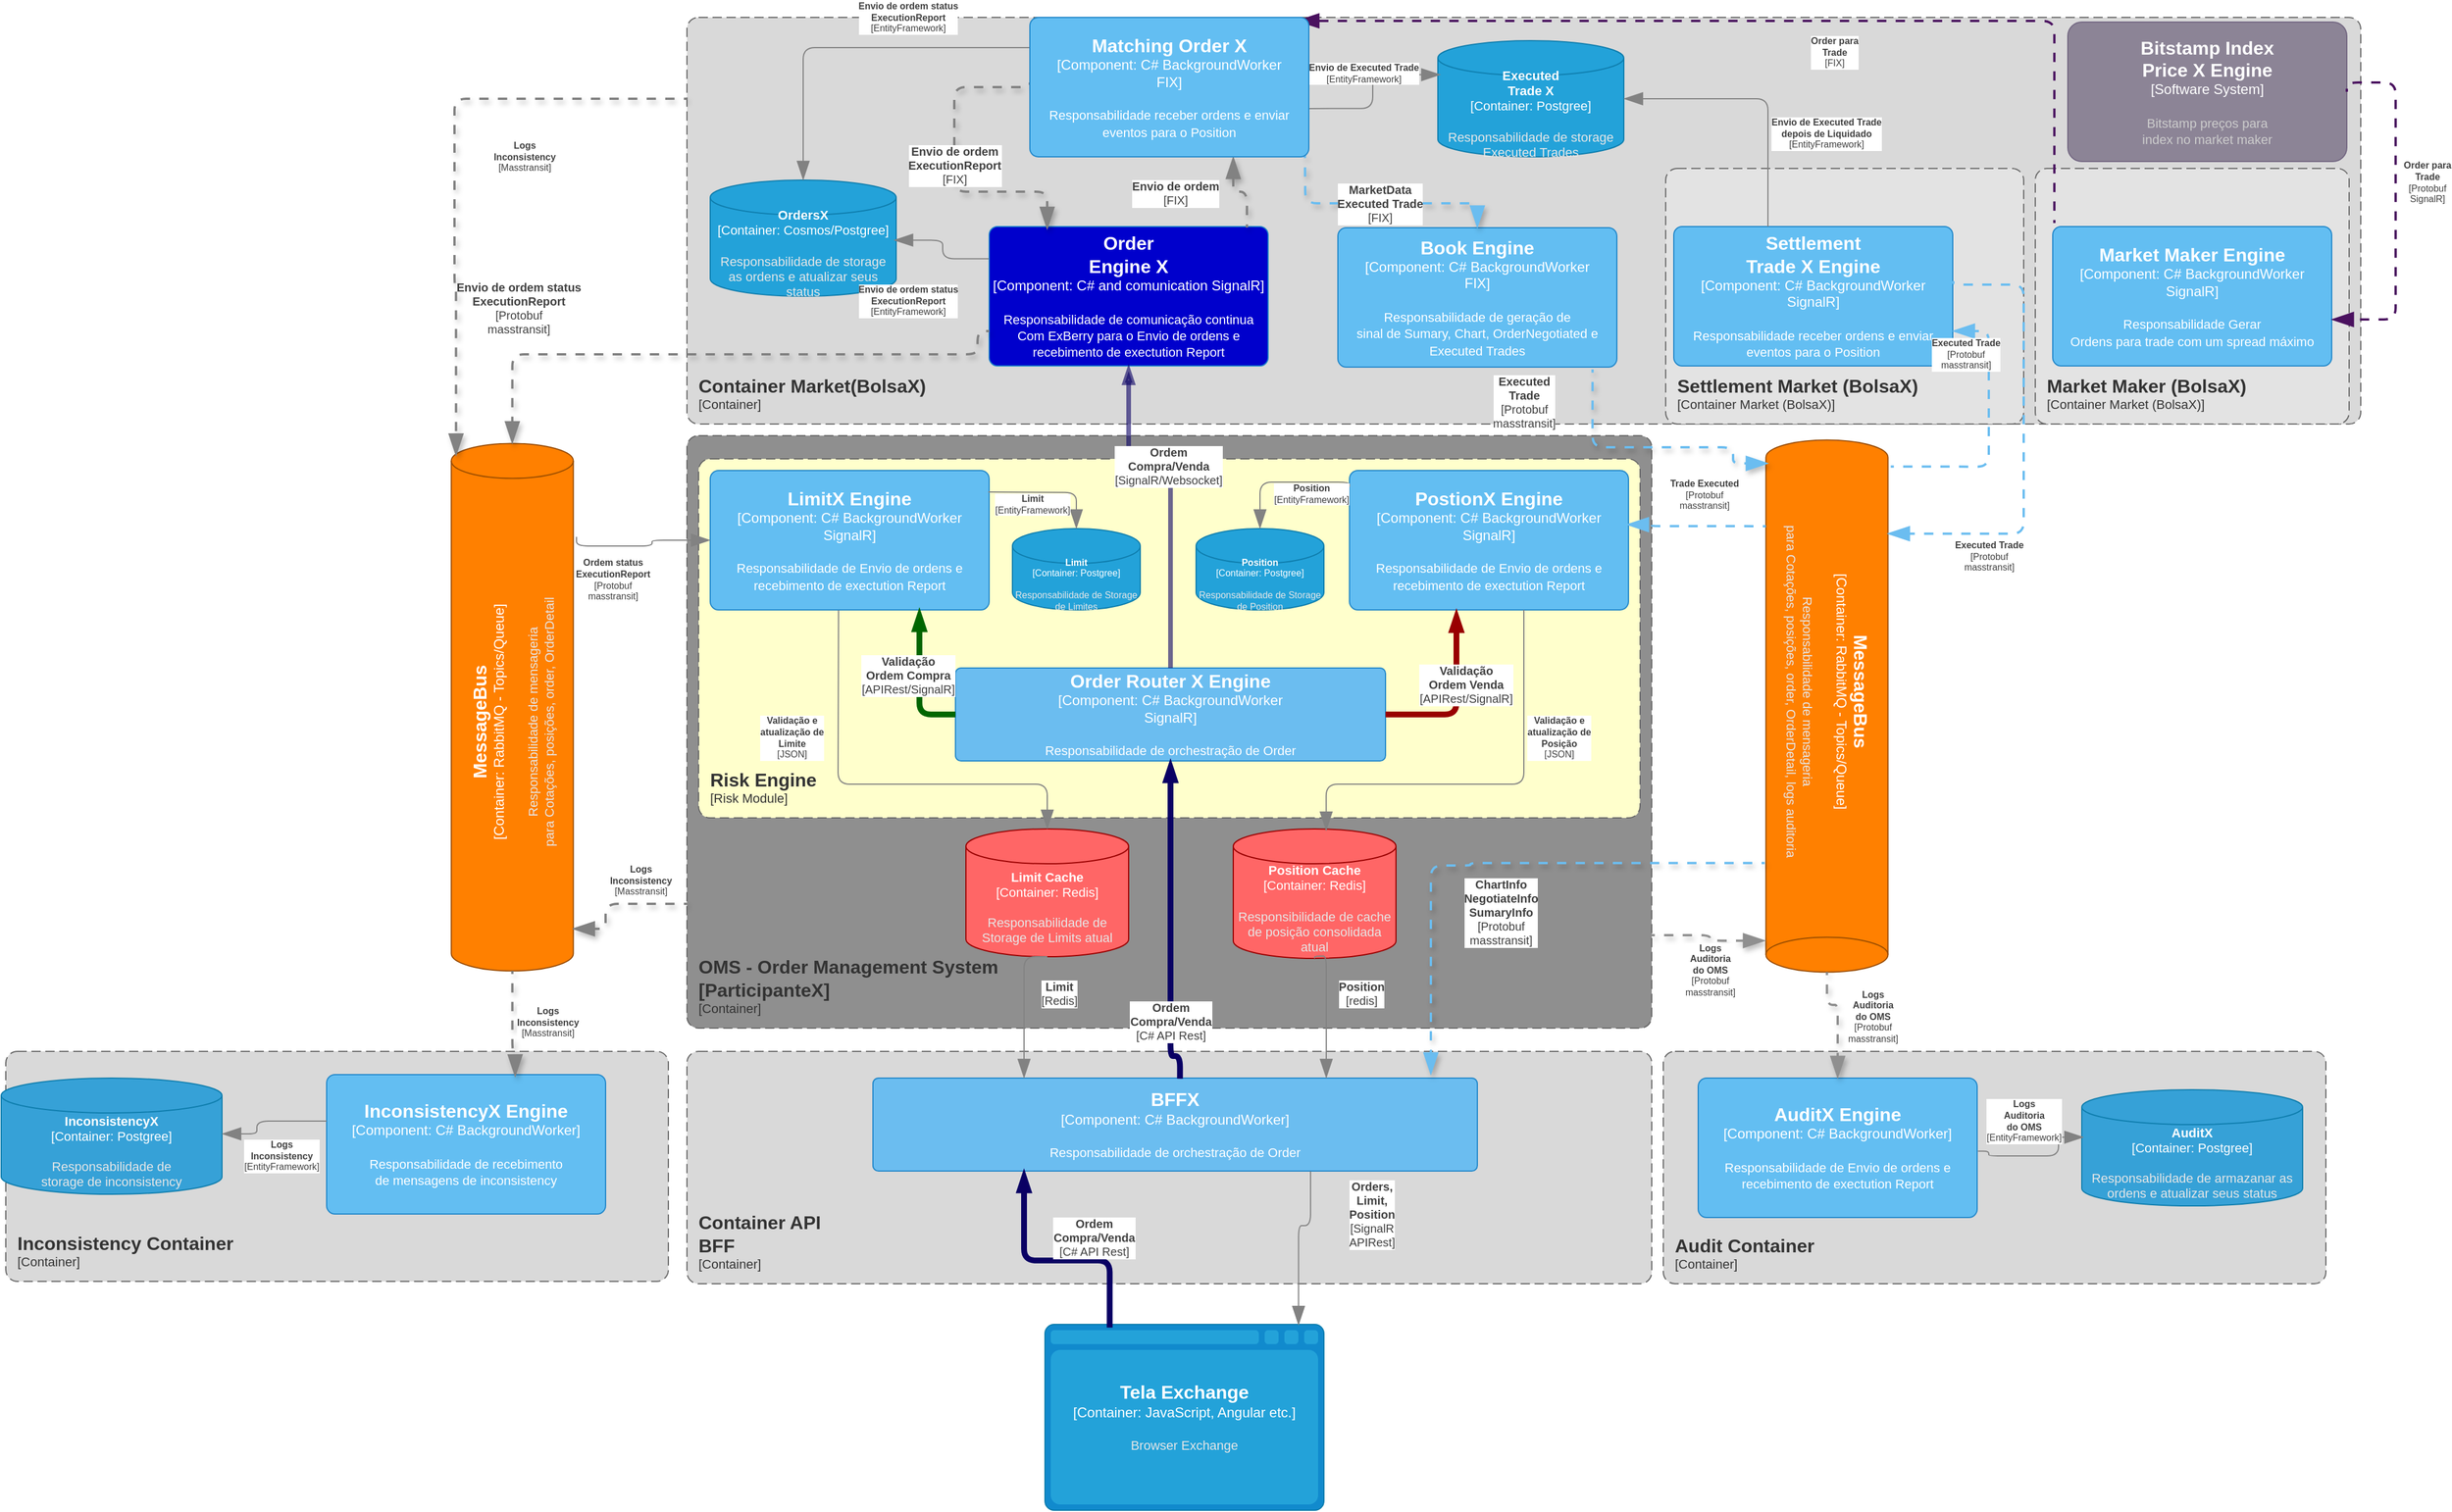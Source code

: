 <mxfile version="24.3.0" type="device">
  <diagram name="Page-1" id="3rnBCiRVLusEH87E3wuf">
    <mxGraphModel dx="2698" dy="2447" grid="1" gridSize="10" guides="1" tooltips="1" connect="1" arrows="1" fold="1" page="1" pageScale="1" pageWidth="850" pageHeight="1100" math="0" shadow="0">
      <root>
        <mxCell id="0" />
        <mxCell id="1" parent="0" />
        <object placeholders="1" c4Name="Container Market(BolsaX)" c4Type="ContainerScopeBoundary" c4Application="Container" label="&lt;font style=&quot;font-size: 16px&quot;&gt;&lt;b&gt;&lt;div style=&quot;text-align: left&quot;&gt;%c4Name%&lt;/div&gt;&lt;/b&gt;&lt;/font&gt;&lt;div style=&quot;text-align: left&quot;&gt;[%c4Application%]&lt;/div&gt;" id="4d2OGvLoM_RoSxxdBMcG-4">
          <mxCell style="rounded=1;fontSize=11;whiteSpace=wrap;html=1;dashed=1;arcSize=20;fillColor=#d9d9d9;strokeColor=#666666;fontColor=#333333;labelBackgroundColor=none;align=left;verticalAlign=bottom;labelBorderColor=none;spacingTop=0;spacing=10;dashPattern=8 4;metaEdit=1;rotatable=0;perimeter=rectanglePerimeter;noLabel=0;labelPadding=0;allowArrows=0;connectable=0;expand=0;recursiveResize=0;editable=1;pointerEvents=0;absoluteArcSize=1;points=[[0.25,0,0],[0.5,0,0],[0.75,0,0],[1,0.25,0],[1,0.5,0],[1,0.75,0],[0.75,1,0],[0.5,1,0],[0.25,1,0],[0,0.75,0],[0,0.5,0],[0,0.25,0]];" parent="1" vertex="1">
            <mxGeometry x="10" y="10" width="1440" height="350" as="geometry" />
          </mxCell>
        </object>
        <object placeholders="1" c4Name="Settlement Market (BolsaX)" c4Type="ContainerScopeBoundary" c4Application="Container Market (BolsaX)" label="&lt;font style=&quot;font-size: 16px&quot;&gt;&lt;b&gt;&lt;div style=&quot;text-align: left&quot;&gt;%c4Name%&lt;/div&gt;&lt;/b&gt;&lt;/font&gt;&lt;div style=&quot;text-align: left&quot;&gt;[%c4Application%]&lt;/div&gt;" id="4d2OGvLoM_RoSxxdBMcG-57">
          <mxCell style="rounded=1;fontSize=11;whiteSpace=wrap;html=1;dashed=1;arcSize=20;fillColor=#e3e3e3;strokeColor=#666666;fontColor=#333333;labelBackgroundColor=none;align=left;verticalAlign=bottom;labelBorderColor=none;spacingTop=0;spacing=10;dashPattern=8 4;metaEdit=1;rotatable=0;perimeter=rectanglePerimeter;noLabel=0;labelPadding=0;allowArrows=0;connectable=0;expand=0;recursiveResize=0;editable=1;pointerEvents=0;absoluteArcSize=1;points=[[0.25,0,0],[0.5,0,0],[0.75,0,0],[1,0.25,0],[1,0.5,0],[1,0.75,0],[0.75,1,0],[0.5,1,0],[0.25,1,0],[0,0.75,0],[0,0.5,0],[0,0.25,0]];" parent="1" vertex="1">
            <mxGeometry x="852" y="140" width="308" height="220" as="geometry" />
          </mxCell>
        </object>
        <object placeholders="1" c4Name="Audit Container" c4Type="ContainerScopeBoundary" c4Application="Container" label="&lt;font style=&quot;font-size: 16px&quot;&gt;&lt;b&gt;&lt;div style=&quot;text-align: left&quot;&gt;%c4Name%&lt;/div&gt;&lt;/b&gt;&lt;/font&gt;&lt;div style=&quot;text-align: left&quot;&gt;[%c4Application%]&lt;/div&gt;" id="4d2OGvLoM_RoSxxdBMcG-1">
          <mxCell style="rounded=1;fontSize=11;whiteSpace=wrap;html=1;dashed=1;arcSize=20;fillColor=#d9d9d9;strokeColor=#666666;fontColor=#333333;labelBackgroundColor=none;align=left;verticalAlign=bottom;labelBorderColor=none;spacingTop=0;spacing=10;dashPattern=8 4;metaEdit=1;rotatable=0;perimeter=rectanglePerimeter;noLabel=0;labelPadding=0;allowArrows=0;connectable=0;expand=0;recursiveResize=0;editable=1;pointerEvents=0;absoluteArcSize=1;points=[[0.25,0,0],[0.5,0,0],[0.75,0,0],[1,0.25,0],[1,0.5,0],[1,0.75,0],[0.75,1,0],[0.5,1,0],[0.25,1,0],[0,0.75,0],[0,0.5,0],[0,0.25,0]];" parent="1" vertex="1">
            <mxGeometry x="850" y="900" width="570" height="200" as="geometry" />
          </mxCell>
        </object>
        <object placeholders="1" c4Name="OMS - Order Management System&#xa;[ParticipanteX]" c4Type="ContainerScopeBoundary" c4Application="Container" label="&lt;font style=&quot;font-size: 16px&quot;&gt;&lt;b&gt;&lt;div style=&quot;text-align: left&quot;&gt;%c4Name%&lt;/div&gt;&lt;/b&gt;&lt;/font&gt;&lt;div style=&quot;text-align: left&quot;&gt;[%c4Application%]&lt;/div&gt;" id="4d2OGvLoM_RoSxxdBMcG-2">
          <mxCell style="rounded=1;fontSize=11;whiteSpace=wrap;html=1;dashed=1;arcSize=20;fillColor=#8f8f8f;strokeColor=#666666;fontColor=#333333;labelBackgroundColor=none;align=left;verticalAlign=bottom;labelBorderColor=none;spacingTop=0;spacing=10;dashPattern=8 4;metaEdit=1;rotatable=0;perimeter=rectanglePerimeter;noLabel=0;labelPadding=0;allowArrows=0;connectable=0;expand=0;recursiveResize=0;editable=1;pointerEvents=0;absoluteArcSize=1;points=[[0.25,0,0],[0.5,0,0],[0.75,0,0],[1,0.25,0],[1,0.5,0],[1,0.75,0],[0.75,1,0],[0.5,1,0],[0.25,1,0],[0,0.75,0],[0,0.5,0],[0,0.25,0]];" parent="1" vertex="1">
            <mxGeometry x="10" y="370" width="830" height="510" as="geometry" />
          </mxCell>
        </object>
        <object placeholders="1" c4Name="Risk Engine" c4Type="ContainerScopeBoundary" c4Application="Risk Module" label="&lt;font style=&quot;font-size: 16px&quot;&gt;&lt;b&gt;&lt;div style=&quot;text-align: left&quot;&gt;%c4Name%&lt;/div&gt;&lt;/b&gt;&lt;/font&gt;&lt;div style=&quot;text-align: left&quot;&gt;[%c4Application%]&lt;/div&gt;" id="4d2OGvLoM_RoSxxdBMcG-3">
          <mxCell style="rounded=1;fontSize=11;whiteSpace=wrap;html=1;dashed=1;arcSize=20;fillColor=#FFFFCC;strokeColor=#666666;fontColor=#333333;labelBackgroundColor=none;align=left;verticalAlign=bottom;labelBorderColor=none;spacingTop=0;spacing=10;dashPattern=8 4;metaEdit=1;rotatable=0;perimeter=rectanglePerimeter;noLabel=0;labelPadding=0;allowArrows=0;connectable=0;expand=0;recursiveResize=0;editable=1;pointerEvents=0;absoluteArcSize=1;points=[[0.25,0,0],[0.5,0,0],[0.75,0,0],[1,0.25,0],[1,0.5,0],[1,0.75,0],[0.75,1,0],[0.5,1,0],[0.25,1,0],[0,0.75,0],[0,0.5,0],[0,0.25,0]];" parent="1" vertex="1">
            <mxGeometry x="20" y="390" width="810" height="309" as="geometry" />
          </mxCell>
        </object>
        <object placeholders="1" c4Name="Order&#xa; Engine X" c4Type="Component" c4Technology="C# and comunication SignalR" c4Description="Responsabilidade de comunicação continua Com ExBerry para o Envio de ordens e recebimento de exectution Report" label="&lt;font style=&quot;font-size: 16px&quot;&gt;&lt;b&gt;%c4Name%&lt;/b&gt;&lt;/font&gt;&lt;div&gt;[%c4Type%: %c4Technology%]&lt;/div&gt;&lt;br&gt;&lt;div&gt;&lt;font style=&quot;font-size: 11px&quot;&gt;%c4Description%&lt;/font&gt;&lt;/div&gt;" id="4d2OGvLoM_RoSxxdBMcG-5">
          <mxCell style="rounded=1;whiteSpace=wrap;html=1;labelBackgroundColor=none;fillColor=#0000CC;fontColor=#ffffff;align=center;arcSize=6;strokeColor=#2086C9;metaEdit=1;resizable=0;points=[[0.25,0,0],[0.5,0,0],[0.75,0,0],[1,0.25,0],[1,0.5,0],[1,0.75,0],[0.75,1,0],[0.5,1,0],[0.25,1,0],[0,0.75,0],[0,0.5,0],[0,0.25,0]];" parent="1" vertex="1">
            <mxGeometry x="270" y="190" width="240" height="120" as="geometry" />
          </mxCell>
        </object>
        <object placeholders="1" c4Name="Container API&#xa;BFF" c4Type="ContainerScopeBoundary" c4Application="Container" label="&lt;font style=&quot;font-size: 16px&quot;&gt;&lt;b&gt;&lt;div style=&quot;text-align: left&quot;&gt;%c4Name%&lt;/div&gt;&lt;/b&gt;&lt;/font&gt;&lt;div style=&quot;text-align: left&quot;&gt;[%c4Application%]&lt;/div&gt;" id="4d2OGvLoM_RoSxxdBMcG-6">
          <mxCell style="rounded=1;fontSize=11;whiteSpace=wrap;html=1;dashed=1;arcSize=20;fillColor=#d9d9d9;strokeColor=#666666;fontColor=#333333;labelBackgroundColor=none;align=left;verticalAlign=bottom;labelBorderColor=none;spacingTop=0;spacing=10;dashPattern=8 4;metaEdit=1;rotatable=0;perimeter=rectanglePerimeter;noLabel=0;labelPadding=0;allowArrows=0;connectable=0;expand=0;recursiveResize=0;editable=1;pointerEvents=0;absoluteArcSize=1;points=[[0.25,0,0],[0.5,0,0],[0.75,0,0],[1,0.25,0],[1,0.5,0],[1,0.75,0],[0.75,1,0],[0.5,1,0],[0.25,1,0],[0,0.75,0],[0,0.5,0],[0,0.25,0]];" parent="1" vertex="1">
            <mxGeometry x="10" y="900" width="830" height="200" as="geometry" />
          </mxCell>
        </object>
        <object placeholders="1" c4Name="LimitX Engine" c4Type="Component" c4Technology="C# BackgroundWorker&#xa;SignalR" c4Description="Responsabilidade de Envio de ordens e recebimento de exectution Report" label="&lt;font style=&quot;font-size: 16px&quot;&gt;&lt;b&gt;%c4Name%&lt;/b&gt;&lt;/font&gt;&lt;div&gt;[%c4Type%: %c4Technology%]&lt;/div&gt;&lt;br&gt;&lt;div&gt;&lt;font style=&quot;font-size: 11px&quot;&gt;%c4Description%&lt;/font&gt;&lt;/div&gt;" id="4d2OGvLoM_RoSxxdBMcG-7">
          <mxCell style="rounded=1;whiteSpace=wrap;html=1;labelBackgroundColor=none;fillColor=#63BEF2;fontColor=#ffffff;align=center;arcSize=6;strokeColor=#2086C9;metaEdit=1;resizable=0;points=[[0.25,0,0],[0.5,0,0],[0.75,0,0],[1,0.25,0],[1,0.5,0],[1,0.75,0],[0.75,1,0],[0.5,1,0],[0.25,1,0],[0,0.75,0],[0,0.5,0],[0,0.25,0]];" parent="1" vertex="1">
            <mxGeometry x="30" y="400" width="240" height="120" as="geometry" />
          </mxCell>
        </object>
        <object placeholders="1" c4Name="PostionX Engine" c4Type="Component" c4Technology="C# BackgroundWorker&#xa;SignalR" c4Description="Responsabilidade de Envio de ordens e recebimento de exectution Report" label="&lt;font style=&quot;font-size: 16px&quot;&gt;&lt;b&gt;%c4Name%&lt;/b&gt;&lt;/font&gt;&lt;div&gt;[%c4Type%: %c4Technology%]&lt;/div&gt;&lt;br&gt;&lt;div&gt;&lt;font style=&quot;font-size: 11px&quot;&gt;%c4Description%&lt;/font&gt;&lt;/div&gt;" id="4d2OGvLoM_RoSxxdBMcG-8">
          <mxCell style="rounded=1;whiteSpace=wrap;html=1;labelBackgroundColor=none;fillColor=#63BEF2;fontColor=#ffffff;align=center;arcSize=6;strokeColor=#2086C9;metaEdit=1;resizable=0;points=[[0.25,0,0],[0.5,0,0],[0.75,0,0],[1,0.25,0],[1,0.5,0],[1,0.75,0],[0.75,1,0],[0.5,1,0],[0.25,1,0],[0,0.75,0],[0,0.5,0],[0,0.25,0]];" parent="1" vertex="1">
            <mxGeometry x="580" y="400" width="240" height="120" as="geometry" />
          </mxCell>
        </object>
        <object placeholders="1" c4Type="Limit Cache" c4Container="Container" c4Technology="Redis" c4Description="Responsabilidade de Storage de Limits atual" label="&lt;font style=&quot;font-size: 11px;&quot;&gt;&lt;b style=&quot;font-size: 11px;&quot;&gt;%c4Type%&lt;/b&gt;&lt;/font&gt;&lt;div style=&quot;font-size: 11px;&quot;&gt;[%c4Container%:&amp;nbsp;%c4Technology%]&lt;/div&gt;&lt;br style=&quot;font-size: 11px;&quot;&gt;&lt;div style=&quot;font-size: 11px;&quot;&gt;&lt;font style=&quot;font-size: 11px&quot;&gt;&lt;font color=&quot;#E6E6E6&quot; style=&quot;font-size: 11px;&quot;&gt;%c4Description%&lt;/font&gt;&lt;/font&gt;&lt;/div&gt;" id="4d2OGvLoM_RoSxxdBMcG-9">
          <mxCell style="shape=cylinder3;size=15;whiteSpace=wrap;html=1;boundedLbl=1;rounded=0;labelBackgroundColor=none;fillColor=#FF6666;fontSize=11;fontColor=#ffffff;align=center;strokeColor=#990000;metaEdit=1;points=[[0.5,0,0],[1,0.25,0],[1,0.5,0],[1,0.75,0],[0.5,1,0],[0,0.75,0],[0,0.5,0],[0,0.25,0]];resizable=1;" parent="1" vertex="1">
            <mxGeometry x="250" y="708.5" width="140" height="110" as="geometry" />
          </mxCell>
        </object>
        <object placeholders="1" c4Type="Position Cache" c4Container="Container" c4Technology="Redis" c4Description="Responsibilidade de cache de posição consolidada atual" label="&lt;font style=&quot;font-size: 11px;&quot;&gt;&lt;b style=&quot;font-size: 11px;&quot;&gt;%c4Type%&lt;/b&gt;&lt;/font&gt;&lt;div style=&quot;font-size: 11px;&quot;&gt;[%c4Container%:&amp;nbsp;%c4Technology%]&lt;/div&gt;&lt;br style=&quot;font-size: 11px;&quot;&gt;&lt;div style=&quot;font-size: 11px;&quot;&gt;&lt;font style=&quot;font-size: 11px&quot;&gt;&lt;font color=&quot;#E6E6E6&quot; style=&quot;font-size: 11px;&quot;&gt;%c4Description%&lt;/font&gt;&lt;/font&gt;&lt;/div&gt;" id="4d2OGvLoM_RoSxxdBMcG-10">
          <mxCell style="shape=cylinder3;size=15;whiteSpace=wrap;html=1;boundedLbl=1;rounded=0;labelBackgroundColor=none;fillColor=#FF6666;fontSize=11;fontColor=#ffffff;align=center;strokeColor=#990000;metaEdit=1;points=[[0.5,0,0],[1,0.25,0],[1,0.5,0],[1,0.75,0],[0.5,1,0],[0,0.75,0],[0,0.5,0],[0,0.25,0]];resizable=1;" parent="1" vertex="1">
            <mxGeometry x="480" y="708.5" width="140" height="111.5" as="geometry" />
          </mxCell>
        </object>
        <object placeholders="1" c4Type="MessageBus" c4Container="Container" c4Technology="RabbitMQ - Topics/Queue" c4Description="Responsabilidade de mensageria &#xa;para Cotações, posições, order, OrderDetail" label="&lt;font style=&quot;font-size: 16px&quot;&gt;&lt;b&gt;%c4Type%&lt;/b&gt;&lt;/font&gt;&lt;div&gt;[%c4Container%:&amp;nbsp;%c4Technology%]&lt;/div&gt;&lt;br&gt;&lt;div&gt;&lt;font style=&quot;font-size: 11px&quot;&gt;&lt;font color=&quot;#E6E6E6&quot;&gt;%c4Description%&lt;/font&gt;&lt;/div&gt;" id="4d2OGvLoM_RoSxxdBMcG-11">
          <mxCell style="shape=cylinder3;size=15;direction=south;whiteSpace=wrap;html=1;boundedLbl=1;rounded=0;labelBackgroundColor=none;fillColor=#FF8000;fontSize=12;fontColor=#ffffff;align=center;strokeColor=#994C00;metaEdit=1;points=[[0.5,0,0],[1,0.25,0],[1,0.5,0],[1,0.75,0],[0.5,1,0],[0,0.75,0],[0,0.5,0],[0,0.25,0]];resizable=1;rotation=-90;resizeHeight=1;resizeWidth=1;" parent="1" vertex="1">
            <mxGeometry x="-367.25" y="551.25" width="454" height="105" as="geometry" />
          </mxCell>
        </object>
        <object placeholders="1" c4Name="OrdersX" c4Type="Container" c4Technology="Cosmos/Postgree" c4Description="Responsabilidade de storage&#xa; as ordens e atualizar seus status" label="&lt;font style=&quot;font-size: 11px;&quot;&gt;&lt;b style=&quot;font-size: 11px;&quot;&gt;%c4Name%&lt;/b&gt;&lt;/font&gt;&lt;div style=&quot;font-size: 11px;&quot;&gt;[%c4Type%:&amp;nbsp;%c4Technology%]&lt;/div&gt;&lt;br style=&quot;font-size: 11px;&quot;&gt;&lt;div style=&quot;font-size: 11px;&quot;&gt;&lt;font style=&quot;font-size: 11px&quot;&gt;&lt;font color=&quot;#E6E6E6&quot; style=&quot;font-size: 11px;&quot;&gt;%c4Description%&lt;/font&gt;&lt;/font&gt;&lt;/div&gt;" id="4d2OGvLoM_RoSxxdBMcG-12">
          <mxCell style="shape=cylinder3;size=15;whiteSpace=wrap;html=1;boundedLbl=1;rounded=0;labelBackgroundColor=none;fillColor=#23A2D9;fontSize=11;fontColor=#ffffff;align=center;strokeColor=#0E7DAD;metaEdit=1;points=[[0.5,0,0],[1,0.25,0],[1,0.5,0],[1,0.75,0],[0.5,1,0],[0,0.75,0],[0,0.5,0],[0,0.25,0]];resizable=1;" parent="1" vertex="1">
            <mxGeometry x="30" y="150" width="160" height="100" as="geometry" />
          </mxCell>
        </object>
        <object placeholders="1" c4Type="Relationship" c4Technology="FIX" c4Description="Envio de ordem" label="&lt;div style=&quot;text-align: left&quot;&gt;&lt;div style=&quot;text-align: center&quot;&gt;&lt;b&gt;%c4Description%&lt;/b&gt;&lt;/div&gt;&lt;div style=&quot;text-align: center&quot;&gt;[%c4Technology%]&lt;/div&gt;&lt;/div&gt;" id="4d2OGvLoM_RoSxxdBMcG-13">
          <mxCell style="endArrow=blockThin;html=1;fontSize=10;fontColor=#404040;strokeWidth=2;endFill=1;strokeColor=#828282;elbow=vertical;metaEdit=1;endSize=14;startSize=14;jumpStyle=arc;jumpSize=16;rounded=1;edgeStyle=orthogonalEdgeStyle;curved=0;exitX=0.924;exitY=0.007;exitDx=0;exitDy=0;exitPerimeter=0;flowAnimation=1;shadow=1;" parent="1" source="4d2OGvLoM_RoSxxdBMcG-5" edge="1">
            <mxGeometry x="0.427" y="51" width="240" relative="1" as="geometry">
              <mxPoint x="490" y="190" as="sourcePoint" />
              <mxPoint x="480" y="130" as="targetPoint" />
              <Array as="points">
                <mxPoint x="492" y="160" />
                <mxPoint x="480" y="160" />
              </Array>
              <mxPoint x="1" y="10" as="offset" />
            </mxGeometry>
          </mxCell>
        </object>
        <object placeholders="1" c4Type="Relationship" c4Technology="FIX" c4Description="Envio de ordem &#xa;ExecutionReport" label="&lt;div style=&quot;text-align: left&quot;&gt;&lt;div style=&quot;text-align: center&quot;&gt;&lt;b&gt;%c4Description%&lt;/b&gt;&lt;/div&gt;&lt;div style=&quot;text-align: center&quot;&gt;[%c4Technology%]&lt;/div&gt;&lt;/div&gt;" id="4d2OGvLoM_RoSxxdBMcG-14">
          <mxCell style="endArrow=blockThin;html=1;fontSize=10;fontColor=#404040;strokeWidth=2;endFill=1;strokeColor=#828282;elbow=vertical;metaEdit=1;endSize=14;startSize=14;jumpStyle=arc;jumpSize=16;rounded=1;edgeStyle=orthogonalEdgeStyle;exitX=0;exitY=0.5;exitDx=0;exitDy=0;exitPerimeter=0;curved=0;flowAnimation=1;shadow=1;entryX=0.208;entryY=0.018;entryDx=0;entryDy=0;entryPerimeter=0;" parent="1" target="4d2OGvLoM_RoSxxdBMcG-5" edge="1">
            <mxGeometry width="240" relative="1" as="geometry">
              <mxPoint x="305" y="66" as="sourcePoint" />
              <mxPoint x="320" y="190" as="targetPoint" />
              <Array as="points">
                <mxPoint x="305" y="70" />
                <mxPoint x="240" y="70" />
                <mxPoint x="240" y="160" />
                <mxPoint x="320" y="160" />
              </Array>
            </mxGeometry>
          </mxCell>
        </object>
        <object placeholders="1" c4Type="Relationship" c4Technology="EntityFramework" c4Description="Envio de ordem status&#xa;ExecutionReport" label="&lt;div style=&quot;text-align: left; font-size: 8px;&quot;&gt;&lt;div style=&quot;text-align: center; font-size: 8px;&quot;&gt;&lt;b style=&quot;font-size: 8px;&quot;&gt;%c4Description%&lt;/b&gt;&lt;/div&gt;&lt;div style=&quot;text-align: center; font-size: 8px;&quot;&gt;[%c4Technology%]&lt;/div&gt;&lt;/div&gt;" id="4d2OGvLoM_RoSxxdBMcG-15">
          <mxCell style="endArrow=blockThin;html=1;fontSize=8;fontColor=#404040;strokeWidth=1;endFill=1;strokeColor=#828282;elbow=vertical;metaEdit=1;endSize=14;startSize=14;jumpStyle=arc;jumpSize=16;rounded=1;edgeStyle=orthogonalEdgeStyle;curved=0;exitX=-0.001;exitY=0.231;exitDx=0;exitDy=0;exitPerimeter=0;entryX=0.988;entryY=0.517;entryDx=0;entryDy=0;entryPerimeter=0;" parent="1" source="4d2OGvLoM_RoSxxdBMcG-5" target="4d2OGvLoM_RoSxxdBMcG-12" edge="1">
            <mxGeometry x="-0.112" y="50" width="240" relative="1" as="geometry">
              <mxPoint x="418.67" y="310.05" as="sourcePoint" />
              <mxPoint x="421.523" y="319.21" as="targetPoint" />
              <Array as="points">
                <mxPoint x="230" y="218" />
                <mxPoint x="230" y="202" />
              </Array>
              <mxPoint x="20" y="40" as="offset" />
            </mxGeometry>
          </mxCell>
        </object>
        <object placeholders="1" c4Type="Relationship" c4Technology="Protobuf&#xa;masstransit" c4Description="Envio de ordem status&#xa;ExecutionReport" label="&lt;div style=&quot;text-align: left&quot;&gt;&lt;div style=&quot;text-align: center&quot;&gt;&lt;b&gt;%c4Description%&lt;/b&gt;&lt;/div&gt;&lt;div style=&quot;text-align: center&quot;&gt;[%c4Technology%]&lt;/div&gt;&lt;/div&gt;" id="4d2OGvLoM_RoSxxdBMcG-16">
          <mxCell style="endArrow=blockThin;html=1;fontSize=10;fontColor=#404040;strokeWidth=2;endFill=1;strokeColor=#828282;elbow=vertical;metaEdit=1;endSize=14;startSize=14;jumpStyle=arc;jumpSize=16;rounded=1;edgeStyle=orthogonalEdgeStyle;curved=0;exitX=0;exitY=0.75;exitDx=0;exitDy=0;exitPerimeter=0;entryX=0.5;entryY=0;entryDx=0;entryDy=0;entryPerimeter=0;flowAnimation=1;shadow=1;" parent="1" source="4d2OGvLoM_RoSxxdBMcG-5" target="4d2OGvLoM_RoSxxdBMcG-11" edge="1">
            <mxGeometry x="0.677" y="-40" width="240" relative="1" as="geometry">
              <mxPoint x="437" y="321" as="sourcePoint" />
              <mxPoint x="437" y="420" as="targetPoint" />
              <Array as="points">
                <mxPoint x="260" y="280" />
                <mxPoint x="260" y="300" />
                <mxPoint x="-140" y="300" />
              </Array>
              <mxPoint as="offset" />
            </mxGeometry>
          </mxCell>
        </object>
        <object placeholders="1" c4Type="MessageBus" c4Container="Container" c4Technology="RabbitMQ - Topics/Queue" c4Description="Responsabilidade de mensageria &#xa;para Cotações, posições, order, OrderDetail, logs auditoria " label="&lt;font style=&quot;font-size: 16px&quot;&gt;&lt;b&gt;%c4Type%&lt;/b&gt;&lt;/font&gt;&lt;div&gt;[%c4Container%:&amp;nbsp;%c4Technology%]&lt;/div&gt;&lt;br&gt;&lt;div&gt;&lt;font style=&quot;font-size: 11px&quot;&gt;&lt;font color=&quot;#E6E6E6&quot;&gt;%c4Description%&lt;/font&gt;&lt;/div&gt;" id="4d2OGvLoM_RoSxxdBMcG-17">
          <mxCell style="shape=cylinder3;size=15;direction=south;whiteSpace=wrap;html=1;boundedLbl=1;rounded=0;labelBackgroundColor=none;fillColor=#FF8000;fontSize=12;fontColor=#ffffff;align=center;strokeColor=#994C00;metaEdit=1;points=[[0.5,0,0],[1,0.25,0],[1,0.5,0],[1,0.75,0],[0.5,1,0],[0,0.75,0],[0,0.5,0],[0,0.25,0]];resizable=1;rotation=90;resizeHeight=1;resizeWidth=1;" parent="1" vertex="1">
            <mxGeometry x="761.75" y="550.25" width="458" height="105" as="geometry" />
          </mxCell>
        </object>
        <object placeholders="1" c4Type="Relationship" c4Technology="Protobuf&#xa;masstransit" c4Description="Ordem status&#xa;ExecutionReport" label="&lt;div style=&quot;text-align: left; font-size: 8px;&quot;&gt;&lt;div style=&quot;text-align: center; font-size: 8px;&quot;&gt;&lt;b style=&quot;font-size: 8px;&quot;&gt;%c4Description%&lt;/b&gt;&lt;/div&gt;&lt;div style=&quot;text-align: center; font-size: 8px;&quot;&gt;[%c4Technology%]&lt;/div&gt;&lt;/div&gt;" id="4d2OGvLoM_RoSxxdBMcG-18">
          <mxCell style="endArrow=blockThin;html=1;fontSize=8;fontColor=#404040;strokeWidth=1;endFill=1;strokeColor=#828282;elbow=vertical;metaEdit=1;endSize=14;startSize=14;jumpStyle=arc;jumpSize=16;rounded=1;edgeStyle=orthogonalEdgeStyle;curved=0;exitX=1.026;exitY=0.177;exitDx=0;exitDy=0;exitPerimeter=0;entryX=0;entryY=0.5;entryDx=0;entryDy=0;entryPerimeter=0;" parent="1" source="4d2OGvLoM_RoSxxdBMcG-11" target="4d2OGvLoM_RoSxxdBMcG-7" edge="1">
            <mxGeometry x="-0.399" y="-29" width="240" relative="1" as="geometry">
              <mxPoint x="451" y="550" as="sourcePoint" />
              <mxPoint x="80" y="647" as="targetPoint" />
              <Array as="points">
                <mxPoint x="-20" y="465" />
                <mxPoint x="-20" y="460" />
              </Array>
              <mxPoint as="offset" />
            </mxGeometry>
          </mxCell>
        </object>
        <object placeholders="1" c4Type="Relationship" c4Technology="Protobuf&#xa;masstransit" c4Description="Trade Executed" label="&lt;div style=&quot;text-align: left; font-size: 8px;&quot;&gt;&lt;div style=&quot;text-align: center; font-size: 8px;&quot;&gt;&lt;b style=&quot;font-size: 8px;&quot;&gt;%c4Description%&lt;/b&gt;&lt;/div&gt;&lt;div style=&quot;text-align: center; font-size: 8px;&quot;&gt;[%c4Technology%]&lt;/div&gt;&lt;/div&gt;" id="4d2OGvLoM_RoSxxdBMcG-19">
          <mxCell style="endArrow=blockThin;html=1;fontSize=8;fontColor=#404040;strokeWidth=2;endFill=1;strokeColor=#6bbdf0;elbow=vertical;metaEdit=1;endSize=14;startSize=14;jumpStyle=arc;jumpSize=16;rounded=1;edgeStyle=orthogonalEdgeStyle;curved=0;exitX=1;exitY=0.838;exitDx=0;exitDy=0;exitPerimeter=0;entryX=0.994;entryY=0.413;entryDx=0;entryDy=0;entryPerimeter=0;flowAnimation=1;" parent="1" source="4d2OGvLoM_RoSxxdBMcG-17" edge="1">
            <mxGeometry x="-0.122" y="-27" width="240" relative="1" as="geometry">
              <mxPoint x="938.25" y="441.74" as="sourcePoint" />
              <mxPoint x="818.56" y="446.56" as="targetPoint" />
              <Array as="points">
                <mxPoint x="840" y="448" />
                <mxPoint x="840" y="447" />
              </Array>
              <mxPoint as="offset" />
            </mxGeometry>
          </mxCell>
        </object>
        <object placeholders="1" c4Name="Order Router X Engine" c4Type="Component" c4Technology="C# BackgroundWorker &#xa;SignalR" c4Description="Responsabilidade de orchestração de Order" label="&lt;font style=&quot;font-size: 16px&quot;&gt;&lt;b&gt;%c4Name%&lt;/b&gt;&lt;/font&gt;&lt;div&gt;[%c4Type%: %c4Technology%]&lt;/div&gt;&lt;br&gt;&lt;div&gt;&lt;font style=&quot;font-size: 11px&quot;&gt;%c4Description%&lt;/font&gt;&lt;/div&gt;" id="4d2OGvLoM_RoSxxdBMcG-22">
          <mxCell style="rounded=1;whiteSpace=wrap;html=1;labelBackgroundColor=none;fillColor=#6bbdf0;fontColor=#ffffff;align=center;arcSize=6;strokeColor=#2086C9;metaEdit=1;resizable=1;points=[[0.25,0,0],[0.5,0,0],[0.75,0,0],[1,0.25,0],[1,0.5,0],[1,0.75,0],[0.75,1,0],[0.5,1,0],[0.25,1,0],[0,0.75,0],[0,0.5,0],[0,0.25,0]];" parent="1" vertex="1">
            <mxGeometry x="241" y="570" width="370" height="80" as="geometry" />
          </mxCell>
        </object>
        <object placeholders="1" c4Type="Relationship" c4Technology="SignalR/Websocket" c4Description="Ordem &#xa;Compra/Venda&#xa;" label="&lt;div style=&quot;text-align: left&quot;&gt;&lt;div style=&quot;text-align: center&quot;&gt;&lt;b&gt;%c4Description%&lt;/b&gt;&lt;/div&gt;&lt;div style=&quot;text-align: center&quot;&gt;[%c4Technology%]&lt;/div&gt;&lt;/div&gt;" id="4d2OGvLoM_RoSxxdBMcG-23">
          <mxCell style="endArrow=blockThin;html=1;fontSize=10;fontColor=#404040;strokeWidth=4;endFill=1;strokeColor=#0a0064;elbow=vertical;metaEdit=1;jumpStyle=arc;jumpSize=16;rounded=1;edgeStyle=orthogonalEdgeStyle;curved=0;entryX=0.5;entryY=1;entryDx=0;entryDy=0;entryPerimeter=0;exitX=0.5;exitY=0;exitDx=0;exitDy=0;exitPerimeter=0;fillColor=#000066;opacity=60;" parent="1" source="4d2OGvLoM_RoSxxdBMcG-22" target="4d2OGvLoM_RoSxxdBMcG-5" edge="1">
            <mxGeometry x="0.418" y="-34" width="240" relative="1" as="geometry">
              <mxPoint x="650" y="560" as="sourcePoint" />
              <mxPoint x="520" y="310" as="targetPoint" />
              <Array as="points">
                <mxPoint x="426" y="400" />
                <mxPoint x="390" y="400" />
              </Array>
              <mxPoint as="offset" />
            </mxGeometry>
          </mxCell>
        </object>
        <object placeholders="1" c4Type="Relationship" c4Technology="APIRest/SignalR" c4Description="Validação &#xa;Ordem Venda&#xa;" label="&lt;div style=&quot;text-align: left&quot;&gt;&lt;div style=&quot;text-align: center&quot;&gt;&lt;b&gt;%c4Description%&lt;/b&gt;&lt;/div&gt;&lt;div style=&quot;text-align: center&quot;&gt;[%c4Technology%]&lt;/div&gt;&lt;/div&gt;" id="4d2OGvLoM_RoSxxdBMcG-24">
          <mxCell style="endArrow=blockThin;html=1;fontSize=10;fontColor=#404040;strokeWidth=5;endFill=1;strokeColor=#990000;elbow=vertical;metaEdit=1;jumpStyle=arc;jumpSize=16;rounded=1;edgeStyle=orthogonalEdgeStyle;curved=0;entryX=0.384;entryY=1.007;entryDx=0;entryDy=0;entryPerimeter=0;fillColor=#FF6666;exitX=1;exitY=0.5;exitDx=0;exitDy=0;exitPerimeter=0;" parent="1" source="4d2OGvLoM_RoSxxdBMcG-22" target="4d2OGvLoM_RoSxxdBMcG-8" edge="1">
            <mxGeometry x="0.16" y="-8" width="240" relative="1" as="geometry">
              <mxPoint x="620" y="610" as="sourcePoint" />
              <mxPoint x="680" y="420" as="targetPoint" />
              <Array as="points">
                <mxPoint x="672" y="610" />
                <mxPoint x="672" y="521" />
              </Array>
              <mxPoint as="offset" />
            </mxGeometry>
          </mxCell>
        </object>
        <object placeholders="1" c4Type="Relationship" c4Technology="APIRest/SignalR" c4Description="Validação &#xa;Ordem Compra" label="&lt;div style=&quot;text-align: left&quot;&gt;&lt;div style=&quot;text-align: center&quot;&gt;&lt;b&gt;%c4Description%&lt;/b&gt;&lt;/div&gt;&lt;div style=&quot;text-align: center&quot;&gt;[%c4Technology%]&lt;/div&gt;&lt;/div&gt;" id="4d2OGvLoM_RoSxxdBMcG-25">
          <mxCell style="endArrow=blockThin;html=1;fontSize=10;fontColor=#404040;strokeWidth=5;endFill=1;strokeColor=#006600;elbow=vertical;metaEdit=1;jumpStyle=arc;jumpSize=16;rounded=1;edgeStyle=orthogonalEdgeStyle;curved=0;exitX=0;exitY=0.5;exitDx=0;exitDy=0;exitPerimeter=0;fillColor=#66FF66;" parent="1" source="4d2OGvLoM_RoSxxdBMcG-22" edge="1">
            <mxGeometry x="0.077" y="10" width="240" relative="1" as="geometry">
              <mxPoint x="50" y="610" as="sourcePoint" />
              <mxPoint x="210" y="520" as="targetPoint" />
              <Array as="points">
                <mxPoint x="210" y="610" />
              </Array>
              <mxPoint as="offset" />
            </mxGeometry>
          </mxCell>
        </object>
        <object placeholders="1" c4Type="Relationship" c4Technology="Protobuf&#xa;masstransit" c4Description="Executed &#xa;Trade" label="&lt;div style=&quot;text-align: left&quot;&gt;&lt;div style=&quot;text-align: center&quot;&gt;&lt;b&gt;%c4Description%&lt;/b&gt;&lt;/div&gt;&lt;div style=&quot;text-align: center&quot;&gt;[%c4Technology%]&lt;/div&gt;&lt;/div&gt;" id="4d2OGvLoM_RoSxxdBMcG-26">
          <mxCell style="endArrow=blockThin;html=1;fontSize=10;fontColor=#404040;strokeWidth=2;endFill=1;strokeColor=#6bbdf0;elbow=vertical;metaEdit=1;endSize=14;startSize=14;jumpStyle=arc;jumpSize=16;rounded=1;edgeStyle=orthogonalEdgeStyle;curved=0;exitX=0.913;exitY=1.017;exitDx=0;exitDy=0;exitPerimeter=0;entryX=0.983;entryY=0.956;entryDx=0;entryDy=0;entryPerimeter=0;flowAnimation=1;shadow=1;" parent="1" source="4d2OGvLoM_RoSxxdBMcG-51" target="4d2OGvLoM_RoSxxdBMcG-17" edge="1">
            <mxGeometry x="-0.76" y="-59" width="240" relative="1" as="geometry">
              <mxPoint x="610" y="280" as="sourcePoint" />
              <mxPoint x="870" y="220" as="targetPoint" />
              <Array as="points">
                <mxPoint x="789" y="380" />
                <mxPoint x="910" y="380" />
                <mxPoint x="910" y="394" />
              </Array>
              <mxPoint as="offset" />
            </mxGeometry>
          </mxCell>
        </object>
        <object placeholders="1" c4Name="BFFX" c4Type="Component" c4Technology="C# BackgroundWorker" c4Description="Responsabilidade de orchestração de Order" label="&lt;font style=&quot;font-size: 16px&quot;&gt;&lt;b&gt;%c4Name%&lt;/b&gt;&lt;/font&gt;&lt;div&gt;[%c4Type%: %c4Technology%]&lt;/div&gt;&lt;br&gt;&lt;div&gt;&lt;font style=&quot;font-size: 11px&quot;&gt;%c4Description%&lt;/font&gt;&lt;/div&gt;" id="4d2OGvLoM_RoSxxdBMcG-27">
          <mxCell style="rounded=1;whiteSpace=wrap;html=1;labelBackgroundColor=none;fillColor=#6bbdf0;fontColor=#ffffff;align=center;arcSize=6;strokeColor=#2086C9;metaEdit=1;resizable=1;points=[[0.25,0,0],[0.5,0,0],[0.75,0,0],[1,0.25,0],[1,0.5,0],[1,0.75,0],[0.75,1,0],[0.5,1,0],[0.25,1,0],[0,0.75,0],[0,0.5,0],[0,0.25,0]];" parent="1" vertex="1">
            <mxGeometry x="170" y="923" width="520" height="80" as="geometry" />
          </mxCell>
        </object>
        <object placeholders="1" c4Type="Relationship" c4Technology="C# API Rest" c4Description="Ordem &#xa;Compra/Venda&#xa;" label="&lt;div style=&quot;text-align: left&quot;&gt;&lt;div style=&quot;text-align: center&quot;&gt;&lt;b&gt;%c4Description%&lt;/b&gt;&lt;/div&gt;&lt;div style=&quot;text-align: center&quot;&gt;[%c4Technology%]&lt;/div&gt;&lt;/div&gt;" id="4d2OGvLoM_RoSxxdBMcG-28">
          <mxCell style="endArrow=blockThin;html=1;fontSize=10;fontColor=#404040;strokeWidth=5;endFill=1;strokeColor=#0a0064;elbow=vertical;metaEdit=1;jumpStyle=arc;jumpSize=16;rounded=1;edgeStyle=orthogonalEdgeStyle;curved=0;entryX=0.5;entryY=1;entryDx=0;entryDy=0;entryPerimeter=0;exitX=0.508;exitY=0.007;exitDx=0;exitDy=0;exitPerimeter=0;fillColor=#000066;" parent="1" source="4d2OGvLoM_RoSxxdBMcG-27" target="4d2OGvLoM_RoSxxdBMcG-22" edge="1">
            <mxGeometry x="-0.589" width="240" relative="1" as="geometry">
              <mxPoint x="410" y="903" as="sourcePoint" />
              <mxPoint x="482" y="642" as="targetPoint" />
              <Array as="points">
                <mxPoint x="435" y="904" />
              </Array>
              <mxPoint as="offset" />
            </mxGeometry>
          </mxCell>
        </object>
        <object placeholders="1" c4Type="Relationship" c4Technology="JSON" c4Description="Validação e&#xa;atualização de &#xa;Limite" label="&lt;div style=&quot;text-align: left; font-size: 8px;&quot;&gt;&lt;div style=&quot;text-align: center; font-size: 8px;&quot;&gt;&lt;b style=&quot;font-size: 8px;&quot;&gt;%c4Description%&lt;/b&gt;&lt;/div&gt;&lt;div style=&quot;text-align: center; font-size: 8px;&quot;&gt;[%c4Technology%]&lt;/div&gt;&lt;/div&gt;" id="4d2OGvLoM_RoSxxdBMcG-29">
          <mxCell style="endArrow=blockThin;html=1;fontSize=8;fontColor=#404040;strokeWidth=1;endFill=1;strokeColor=#828282;elbow=vertical;metaEdit=1;endSize=14;startSize=14;jumpStyle=arc;jumpSize=16;rounded=1;edgeStyle=orthogonalEdgeStyle;curved=0;exitX=0.46;exitY=1.003;exitDx=0;exitDy=0;exitPerimeter=0;entryX=0.5;entryY=0;entryDx=0;entryDy=0;entryPerimeter=0;" parent="1" source="4d2OGvLoM_RoSxxdBMcG-7" target="4d2OGvLoM_RoSxxdBMcG-9" edge="1">
            <mxGeometry x="-0.403" y="-40" width="240" relative="1" as="geometry">
              <mxPoint x="60" y="530" as="sourcePoint" />
              <mxPoint x="250" y="770" as="targetPoint" />
              <Array as="points">
                <mxPoint x="140" y="605" />
                <mxPoint x="140" y="620" />
                <mxPoint x="140" y="670" />
                <mxPoint x="320" y="670" />
              </Array>
              <mxPoint as="offset" />
            </mxGeometry>
          </mxCell>
        </object>
        <object placeholders="1" c4Name="Tela Exchange" c4Type="Container" c4Technology="JavaScript, Angular etc." c4Description="Browser Exchange" label="&lt;font style=&quot;font-size: 16px&quot;&gt;&lt;b&gt;%c4Name%&lt;/b&gt;&lt;/font&gt;&lt;div&gt;[%c4Type%:&amp;nbsp;%c4Technology%]&lt;/div&gt;&lt;br&gt;&lt;div&gt;&lt;font style=&quot;font-size: 11px&quot;&gt;&lt;font color=&quot;#E6E6E6&quot;&gt;%c4Description%&lt;/font&gt;&lt;/div&gt;" id="4d2OGvLoM_RoSxxdBMcG-30">
          <mxCell style="shape=mxgraph.c4.webBrowserContainer2;whiteSpace=wrap;html=1;boundedLbl=1;rounded=0;labelBackgroundColor=none;strokeColor=#118ACD;fillColor=#23A2D9;strokeColor=#118ACD;strokeColor2=#0E7DAD;fontSize=12;fontColor=#ffffff;align=center;metaEdit=1;points=[[0.5,0,0],[1,0.25,0],[1,0.5,0],[1,0.75,0],[0.5,1,0],[0,0.75,0],[0,0.5,0],[0,0.25,0]];resizable=0;" parent="1" vertex="1">
            <mxGeometry x="318" y="1135" width="240" height="160" as="geometry" />
          </mxCell>
        </object>
        <object placeholders="1" c4Type="Relationship" c4Technology="JSON" c4Description="Validação e&#xa;atualização de &#xa;Posição" label="&lt;div style=&quot;text-align: left; font-size: 8px;&quot;&gt;&lt;div style=&quot;text-align: center; font-size: 8px;&quot;&gt;&lt;b style=&quot;font-size: 8px;&quot;&gt;%c4Description%&lt;/b&gt;&lt;/div&gt;&lt;div style=&quot;text-align: center; font-size: 8px;&quot;&gt;[%c4Technology%]&lt;/div&gt;&lt;/div&gt;" id="4d2OGvLoM_RoSxxdBMcG-31">
          <mxCell style="endArrow=blockThin;html=1;fontSize=8;fontColor=#404040;strokeWidth=1;endFill=1;strokeColor=#828282;elbow=vertical;metaEdit=1;endSize=14;startSize=14;jumpStyle=arc;jumpSize=16;rounded=1;edgeStyle=orthogonalEdgeStyle;curved=0;exitX=0.46;exitY=1.003;exitDx=0;exitDy=0;exitPerimeter=0;entryX=0.571;entryY=0.014;entryDx=0;entryDy=0;entryPerimeter=0;" parent="1" target="4d2OGvLoM_RoSxxdBMcG-10" edge="1">
            <mxGeometry x="-0.389" y="30" width="240" relative="1" as="geometry">
              <mxPoint x="730" y="520" as="sourcePoint" />
              <mxPoint x="840" y="770" as="targetPoint" />
              <Array as="points">
                <mxPoint x="730" y="670" />
                <mxPoint x="560" y="670" />
              </Array>
              <mxPoint as="offset" />
            </mxGeometry>
          </mxCell>
        </object>
        <object placeholders="1" c4Type="Relationship" c4Technology="SignalR&#xa;APIRest" c4Description="Orders, &#xa;Limit, &#xa;Position&#xa;" label="&lt;div style=&quot;text-align: left&quot;&gt;&lt;div style=&quot;text-align: center&quot;&gt;&lt;b&gt;%c4Description%&lt;/b&gt;&lt;/div&gt;&lt;div style=&quot;text-align: center&quot;&gt;[%c4Technology%]&lt;/div&gt;&lt;/div&gt;" id="4d2OGvLoM_RoSxxdBMcG-32">
          <mxCell style="endArrow=blockThin;html=1;fontSize=10;fontColor=#404040;strokeWidth=1;endFill=1;strokeColor=#828282;elbow=vertical;metaEdit=1;endSize=14;startSize=14;jumpStyle=arc;jumpSize=16;rounded=1;edgeStyle=orthogonalEdgeStyle;curved=0;entryX=0.909;entryY=0.004;entryDx=0;entryDy=0;entryPerimeter=0;exitX=0.724;exitY=1.003;exitDx=0;exitDy=0;exitPerimeter=0;" parent="1" source="4d2OGvLoM_RoSxxdBMcG-27" target="4d2OGvLoM_RoSxxdBMcG-30" edge="1">
            <mxGeometry x="-0.484" y="53" width="240" relative="1" as="geometry">
              <mxPoint x="400" y="1010" as="sourcePoint" />
              <mxPoint x="443.5" y="1003" as="targetPoint" />
              <Array as="points">
                <mxPoint x="547" y="1050" />
                <mxPoint x="536" y="1050" />
              </Array>
              <mxPoint as="offset" />
            </mxGeometry>
          </mxCell>
        </object>
        <object placeholders="1" c4Name="AuditX Engine" c4Type="Component" c4Technology="C# BackgroundWorker" c4Description="Responsabilidade de Envio de ordens e recebimento de exectution Report" label="&lt;font style=&quot;font-size: 16px&quot;&gt;&lt;b&gt;%c4Name%&lt;/b&gt;&lt;/font&gt;&lt;div&gt;[%c4Type%: %c4Technology%]&lt;/div&gt;&lt;br&gt;&lt;div&gt;&lt;font style=&quot;font-size: 11px&quot;&gt;%c4Description%&lt;/font&gt;&lt;/div&gt;" id="4d2OGvLoM_RoSxxdBMcG-33">
          <mxCell style="rounded=1;whiteSpace=wrap;html=1;labelBackgroundColor=none;fillColor=#63BEF2;fontColor=#ffffff;align=center;arcSize=6;strokeColor=#2086C9;metaEdit=1;resizable=0;points=[[0.25,0,0],[0.5,0,0],[0.75,0,0],[1,0.25,0],[1,0.5,0],[1,0.75,0],[0.75,1,0],[0.5,1,0],[0.25,1,0],[0,0.75,0],[0,0.5,0],[0,0.25,0]];" parent="1" vertex="1">
            <mxGeometry x="880" y="923" width="240" height="120" as="geometry" />
          </mxCell>
        </object>
        <object placeholders="1" c4Name="AuditX" c4Type="Container" c4Technology="Postgree" c4Description="Responsabilidade de armazanar as ordens e atualizar seus status" label="&lt;font style=&quot;font-size: 11px;&quot;&gt;&lt;b style=&quot;font-size: 11px;&quot;&gt;%c4Name%&lt;/b&gt;&lt;/font&gt;&lt;div style=&quot;font-size: 11px;&quot;&gt;[%c4Type%:&amp;nbsp;%c4Technology%]&lt;/div&gt;&lt;br style=&quot;font-size: 11px;&quot;&gt;&lt;div style=&quot;font-size: 11px;&quot;&gt;&lt;font style=&quot;font-size: 11px&quot;&gt;&lt;font color=&quot;#E6E6E6&quot; style=&quot;font-size: 11px;&quot;&gt;%c4Description%&lt;/font&gt;&lt;/font&gt;&lt;/div&gt;" id="4d2OGvLoM_RoSxxdBMcG-34">
          <mxCell style="shape=cylinder3;size=15;whiteSpace=wrap;html=1;boundedLbl=1;rounded=0;labelBackgroundColor=none;fillColor=#36a1d7;fontSize=11;fontColor=#ffffff;align=center;strokeColor=#0E7DAD;metaEdit=1;points=[[0.5,0,0],[1,0.25,0],[1,0.5,0],[1,0.75,0],[0.5,1,0],[0,0.75,0],[0,0.5,0],[0,0.25,0]];resizable=1;" parent="1" vertex="1">
            <mxGeometry x="1210" y="933" width="190" height="100" as="geometry" />
          </mxCell>
        </object>
        <object placeholders="1" c4Type="Relationship" c4Technology="Protobuf&#xa;masstransit" c4Description="Logs&#xa;Auditoria&#xa;do OMS&#xa;" label="&lt;div style=&quot;text-align: left; font-size: 8px;&quot;&gt;&lt;div style=&quot;text-align: center; font-size: 8px;&quot;&gt;&lt;b style=&quot;font-size: 8px;&quot;&gt;%c4Description%&lt;/b&gt;&lt;/div&gt;&lt;div style=&quot;text-align: center; font-size: 8px;&quot;&gt;[%c4Technology%]&lt;/div&gt;&lt;/div&gt;" id="4d2OGvLoM_RoSxxdBMcG-35">
          <mxCell style="endArrow=blockThin;html=1;fontSize=8;fontColor=#404040;strokeWidth=2;endFill=1;strokeColor=#8f8f8f;elbow=vertical;metaEdit=1;endSize=14;startSize=14;jumpStyle=arc;jumpSize=16;rounded=1;edgeStyle=orthogonalEdgeStyle;curved=0;entryX=1.006;entryY=0.059;entryDx=0;entryDy=0;entryPerimeter=0;flowAnimation=1;shadow=1;" parent="1" target="4d2OGvLoM_RoSxxdBMcG-17" edge="1">
            <mxGeometry x="0.069" y="-25" width="240" relative="1" as="geometry">
              <mxPoint x="840" y="800" as="sourcePoint" />
              <mxPoint x="930" y="820" as="targetPoint" />
              <Array as="points">
                <mxPoint x="890" y="800" />
                <mxPoint x="890" y="805" />
              </Array>
              <mxPoint as="offset" />
            </mxGeometry>
          </mxCell>
        </object>
        <object placeholders="1" c4Type="Relationship" c4Technology="Protobuf&#xa;masstransit" c4Description="Logs&#xa;Auditoria&#xa;do OMS&#xa;" label="&lt;div style=&quot;text-align: left; font-size: 8px;&quot;&gt;&lt;div style=&quot;text-align: center; font-size: 8px;&quot;&gt;&lt;b style=&quot;font-size: 8px;&quot;&gt;%c4Description%&lt;/b&gt;&lt;/div&gt;&lt;div style=&quot;text-align: center; font-size: 8px;&quot;&gt;[%c4Technology%]&lt;/div&gt;&lt;/div&gt;" id="4d2OGvLoM_RoSxxdBMcG-36">
          <mxCell style="endArrow=blockThin;html=1;fontSize=8;fontColor=#404040;strokeWidth=2;endFill=1;strokeColor=#8f8f8f;elbow=vertical;metaEdit=1;endSize=14;startSize=14;jumpStyle=arc;jumpSize=16;rounded=1;edgeStyle=orthogonalEdgeStyle;curved=0;exitX=0.5;exitY=0;exitDx=0;exitDy=0;exitPerimeter=0;shadow=1;flowAnimation=1;" parent="1" source="4d2OGvLoM_RoSxxdBMcG-17" target="4d2OGvLoM_RoSxxdBMcG-33" edge="1">
            <mxGeometry x="-0.054" y="30" width="240" relative="1" as="geometry">
              <mxPoint x="1040" y="780" as="sourcePoint" />
              <mxPoint x="1138" y="785" as="targetPoint" />
              <Array as="points">
                <mxPoint x="991" y="860" />
                <mxPoint x="1000" y="860" />
              </Array>
              <mxPoint as="offset" />
            </mxGeometry>
          </mxCell>
        </object>
        <object placeholders="1" c4Type="Relationship" c4Technology="Redis" c4Description="Limit" label="&lt;div style=&quot;text-align: left; font-size: 10px;&quot;&gt;&lt;div style=&quot;text-align: center; font-size: 10px;&quot;&gt;&lt;b style=&quot;font-size: 10px;&quot;&gt;%c4Description%&lt;/b&gt;&lt;/div&gt;&lt;div style=&quot;text-align: center; font-size: 10px;&quot;&gt;[%c4Technology%]&lt;/div&gt;&lt;/div&gt;" id="4d2OGvLoM_RoSxxdBMcG-37">
          <mxCell style="endArrow=blockThin;html=1;fontSize=10;fontColor=#404040;strokeWidth=1;endFill=1;strokeColor=#828282;elbow=vertical;metaEdit=1;endSize=14;startSize=14;jumpStyle=arc;jumpSize=16;rounded=1;edgeStyle=orthogonalEdgeStyle;curved=0;exitX=0.5;exitY=1;exitDx=0;exitDy=0;exitPerimeter=0;entryX=0.25;entryY=0;entryDx=0;entryDy=0;entryPerimeter=0;" parent="1" source="4d2OGvLoM_RoSxxdBMcG-9" target="4d2OGvLoM_RoSxxdBMcG-27" edge="1">
            <mxGeometry x="-0.173" y="30" width="240" relative="1" as="geometry">
              <mxPoint x="318" y="820" as="sourcePoint" />
              <mxPoint x="327" y="911" as="targetPoint" />
              <Array as="points">
                <mxPoint x="300" y="818" />
              </Array>
              <mxPoint as="offset" />
            </mxGeometry>
          </mxCell>
        </object>
        <object placeholders="1" c4Type="Relationship" c4Technology="redis" c4Description="Position" label="&lt;div style=&quot;text-align: left; font-size: 10px;&quot;&gt;&lt;div style=&quot;text-align: center; font-size: 10px;&quot;&gt;&lt;b style=&quot;font-size: 10px;&quot;&gt;%c4Description%&lt;/b&gt;&lt;/div&gt;&lt;div style=&quot;text-align: center; font-size: 10px;&quot;&gt;[%c4Technology%]&lt;/div&gt;&lt;/div&gt;" id="4d2OGvLoM_RoSxxdBMcG-38">
          <mxCell style="endArrow=blockThin;html=1;fontSize=10;fontColor=#404040;strokeWidth=1;endFill=1;strokeColor=#828282;elbow=vertical;metaEdit=1;endSize=14;startSize=14;jumpStyle=arc;jumpSize=16;rounded=1;edgeStyle=orthogonalEdgeStyle;curved=0;exitX=0.5;exitY=1;exitDx=0;exitDy=0;exitPerimeter=0;entryX=0.75;entryY=0;entryDx=0;entryDy=0;entryPerimeter=0;" parent="1" source="4d2OGvLoM_RoSxxdBMcG-10" target="4d2OGvLoM_RoSxxdBMcG-27" edge="1">
            <mxGeometry x="-0.248" y="30" width="240" relative="1" as="geometry">
              <mxPoint x="549" y="816" as="sourcePoint" />
              <mxPoint x="558" y="907" as="targetPoint" />
              <Array as="points">
                <mxPoint x="560" y="818" />
              </Array>
              <mxPoint as="offset" />
            </mxGeometry>
          </mxCell>
        </object>
        <object placeholders="1" c4Name="Limit" c4Type="Container" c4Technology="Postgree" c4Description="Responsabilidade de Storage &#xa;de Limites" label="&lt;font style=&quot;font-size: 8px;&quot;&gt;&lt;b style=&quot;font-size: 8px;&quot;&gt;%c4Name%&lt;/b&gt;&lt;/font&gt;&lt;div style=&quot;font-size: 8px;&quot;&gt;[%c4Type%:&amp;nbsp;%c4Technology%]&lt;/div&gt;&lt;br style=&quot;font-size: 8px;&quot;&gt;&lt;div style=&quot;font-size: 8px;&quot;&gt;&lt;font style=&quot;font-size: 8px;&quot;&gt;&lt;font style=&quot;font-size: 8px;&quot; color=&quot;#E6E6E6&quot;&gt;%c4Description%&lt;/font&gt;&lt;/font&gt;&lt;/div&gt;" id="4d2OGvLoM_RoSxxdBMcG-39">
          <mxCell style="shape=cylinder3;size=15;whiteSpace=wrap;html=1;boundedLbl=1;rounded=0;labelBackgroundColor=none;fillColor=#23A2D9;fontSize=8;fontColor=#ffffff;align=center;strokeColor=#0E7DAD;metaEdit=1;points=[[0.5,0,0],[1,0.25,0],[1,0.5,0],[1,0.75,0],[0.5,1,0],[0,0.75,0],[0,0.5,0],[0,0.25,0]];resizable=1;" parent="1" vertex="1">
            <mxGeometry x="290" y="450" width="110" height="70" as="geometry" />
          </mxCell>
        </object>
        <object placeholders="1" c4Name="Position" c4Type="Container" c4Technology="Postgree" c4Description="Responsabilidade de Storage &#xa;de Position" label="&lt;font style=&quot;font-size: 8px;&quot;&gt;&lt;b style=&quot;font-size: 8px;&quot;&gt;%c4Name%&lt;/b&gt;&lt;/font&gt;&lt;div style=&quot;font-size: 8px;&quot;&gt;[%c4Type%:&amp;nbsp;%c4Technology%]&lt;/div&gt;&lt;br style=&quot;font-size: 8px;&quot;&gt;&lt;div style=&quot;font-size: 8px;&quot;&gt;&lt;font style=&quot;font-size: 8px;&quot;&gt;&lt;font style=&quot;font-size: 8px;&quot; color=&quot;#E6E6E6&quot;&gt;%c4Description%&lt;/font&gt;&lt;/font&gt;&lt;/div&gt;" id="4d2OGvLoM_RoSxxdBMcG-40">
          <mxCell style="shape=cylinder3;size=15;whiteSpace=wrap;html=1;boundedLbl=1;rounded=0;labelBackgroundColor=none;fillColor=#23A2D9;fontSize=8;fontColor=#ffffff;align=center;strokeColor=#0E7DAD;metaEdit=1;points=[[0.5,0,0],[1,0.25,0],[1,0.5,0],[1,0.75,0],[0.5,1,0],[0,0.75,0],[0,0.5,0],[0,0.25,0]];resizable=1;" parent="1" vertex="1">
            <mxGeometry x="448" y="450" width="110" height="70" as="geometry" />
          </mxCell>
        </object>
        <object placeholders="1" c4Type="Relationship" c4Technology="EntityFramework" c4Description="Position" label="&lt;div style=&quot;text-align: left; font-size: 8px;&quot;&gt;&lt;div style=&quot;text-align: center; font-size: 8px;&quot;&gt;&lt;b style=&quot;font-size: 8px;&quot;&gt;%c4Description%&lt;/b&gt;&lt;/div&gt;&lt;div style=&quot;text-align: center; font-size: 8px;&quot;&gt;[%c4Technology%]&lt;/div&gt;&lt;/div&gt;" id="4d2OGvLoM_RoSxxdBMcG-41">
          <mxCell style="endArrow=blockThin;html=1;fontSize=8;fontColor=#404040;strokeWidth=1;endFill=1;strokeColor=#828282;elbow=vertical;metaEdit=1;endSize=14;startSize=14;jumpStyle=arc;jumpSize=16;rounded=1;edgeStyle=orthogonalEdgeStyle;curved=0;exitX=0;exitY=0.118;exitDx=0;exitDy=0;exitPerimeter=0;entryX=0.5;entryY=0;entryDx=0;entryDy=0;entryPerimeter=0;" parent="1" source="4d2OGvLoM_RoSxxdBMcG-8" target="4d2OGvLoM_RoSxxdBMcG-40" edge="1">
            <mxGeometry x="-0.379" y="10" width="240" relative="1" as="geometry">
              <mxPoint x="550" y="410" as="sourcePoint" />
              <mxPoint x="448" y="414" as="targetPoint" />
              <Array as="points">
                <mxPoint x="580" y="410" />
                <mxPoint x="503" y="410" />
              </Array>
              <mxPoint as="offset" />
            </mxGeometry>
          </mxCell>
        </object>
        <object placeholders="1" c4Type="Relationship" c4Technology="EntityFramework" c4Description="Limit" label="&lt;div style=&quot;text-align: left; font-size: 8px;&quot;&gt;&lt;div style=&quot;text-align: center; font-size: 8px;&quot;&gt;&lt;b style=&quot;font-size: 8px;&quot;&gt;%c4Description%&lt;/b&gt;&lt;/div&gt;&lt;div style=&quot;text-align: center; font-size: 8px;&quot;&gt;[%c4Technology%]&lt;/div&gt;&lt;/div&gt;" id="4d2OGvLoM_RoSxxdBMcG-42">
          <mxCell style="endArrow=blockThin;html=1;fontSize=8;fontColor=#404040;strokeWidth=1;endFill=1;strokeColor=#828282;elbow=vertical;metaEdit=1;endSize=14;startSize=14;jumpStyle=arc;jumpSize=16;rounded=1;edgeStyle=orthogonalEdgeStyle;curved=0;exitX=0.997;exitY=0.154;exitDx=0;exitDy=0;exitPerimeter=0;entryX=0.5;entryY=0;entryDx=0;entryDy=0;entryPerimeter=0;" parent="1" source="4d2OGvLoM_RoSxxdBMcG-7" target="4d2OGvLoM_RoSxxdBMcG-39" edge="1">
            <mxGeometry x="-0.293" y="-10" width="240" relative="1" as="geometry">
              <mxPoint x="367" y="414" as="sourcePoint" />
              <mxPoint x="360" y="450" as="targetPoint" />
              <Array as="points">
                <mxPoint x="280" y="419" />
                <mxPoint x="345" y="419" />
              </Array>
              <mxPoint as="offset" />
            </mxGeometry>
          </mxCell>
        </object>
        <object placeholders="1" c4Type="Relationship" c4Technology="EntityFramework" c4Description="Logs&#xa;Auditoria&#xa;do OMS" label="&lt;div style=&quot;text-align: left; font-size: 8px;&quot;&gt;&lt;div style=&quot;text-align: center; font-size: 8px;&quot;&gt;&lt;b style=&quot;font-size: 8px;&quot;&gt;%c4Description%&lt;/b&gt;&lt;/div&gt;&lt;div style=&quot;text-align: center; font-size: 8px;&quot;&gt;[%c4Technology%]&lt;/div&gt;&lt;/div&gt;" id="4d2OGvLoM_RoSxxdBMcG-43">
          <mxCell style="endArrow=blockThin;html=1;fontSize=8;fontColor=#404040;strokeWidth=1;endFill=1;strokeColor=#828282;elbow=vertical;metaEdit=1;endSize=14;startSize=14;jumpStyle=arc;jumpSize=16;rounded=1;edgeStyle=orthogonalEdgeStyle;curved=0;exitX=1.003;exitY=0.524;exitDx=0;exitDy=0;exitPerimeter=0;entryX=0.008;entryY=0.409;entryDx=0;entryDy=0;entryPerimeter=0;" parent="1" source="4d2OGvLoM_RoSxxdBMcG-33" target="4d2OGvLoM_RoSxxdBMcG-34" edge="1">
            <mxGeometry x="-0.218" y="30" width="240" relative="1" as="geometry">
              <mxPoint x="1001" y="842" as="sourcePoint" />
              <mxPoint x="1010" y="933" as="targetPoint" />
              <Array as="points">
                <mxPoint x="1130" y="986" />
                <mxPoint x="1130" y="990" />
                <mxPoint x="1190" y="990" />
                <mxPoint x="1190" y="974" />
              </Array>
              <mxPoint as="offset" />
            </mxGeometry>
          </mxCell>
        </object>
        <object placeholders="1" c4Name="Inconsistency Container" c4Type="ContainerScopeBoundary" c4Application="Container" label="&lt;font style=&quot;font-size: 16px&quot;&gt;&lt;b&gt;&lt;div style=&quot;text-align: left&quot;&gt;%c4Name%&lt;/div&gt;&lt;/b&gt;&lt;/font&gt;&lt;div style=&quot;text-align: left&quot;&gt;[%c4Application%]&lt;/div&gt;" id="4d2OGvLoM_RoSxxdBMcG-44">
          <mxCell style="rounded=1;fontSize=11;whiteSpace=wrap;html=1;dashed=1;arcSize=20;fillColor=#d9d9d9;strokeColor=#666666;fontColor=#333333;labelBackgroundColor=none;align=left;verticalAlign=bottom;labelBorderColor=none;spacingTop=0;spacing=10;dashPattern=8 4;metaEdit=1;rotatable=0;perimeter=rectanglePerimeter;noLabel=0;labelPadding=0;allowArrows=0;connectable=0;expand=0;recursiveResize=0;editable=1;pointerEvents=0;absoluteArcSize=1;points=[[0.25,0,0],[0.5,0,0],[0.75,0,0],[1,0.25,0],[1,0.5,0],[1,0.75,0],[0.75,1,0],[0.5,1,0],[0.25,1,0],[0,0.75,0],[0,0.5,0],[0,0.25,0]];" parent="1" vertex="1">
            <mxGeometry x="-576" y="900" width="570" height="198" as="geometry" />
          </mxCell>
        </object>
        <object placeholders="1" c4Name="InconsistencyX Engine" c4Type="Component" c4Technology="C# BackgroundWorker" c4Description="Responsabilidade de recebimento&#xa;de mensagens de inconsistency" label="&lt;font style=&quot;font-size: 16px&quot;&gt;&lt;b&gt;%c4Name%&lt;/b&gt;&lt;/font&gt;&lt;div&gt;[%c4Type%: %c4Technology%]&lt;/div&gt;&lt;br&gt;&lt;div&gt;&lt;font style=&quot;font-size: 11px&quot;&gt;%c4Description%&lt;/font&gt;&lt;/div&gt;" id="4d2OGvLoM_RoSxxdBMcG-45">
          <mxCell style="rounded=1;whiteSpace=wrap;html=1;labelBackgroundColor=none;fillColor=#63BEF2;fontColor=#ffffff;align=center;arcSize=6;strokeColor=#2086C9;metaEdit=1;resizable=0;points=[[0.25,0,0],[0.5,0,0],[0.75,0,0],[1,0.25,0],[1,0.5,0],[1,0.75,0],[0.75,1,0],[0.5,1,0],[0.25,1,0],[0,0.75,0],[0,0.5,0],[0,0.25,0]];" parent="1" vertex="1">
            <mxGeometry x="-300" y="920" width="240" height="120" as="geometry" />
          </mxCell>
        </object>
        <object placeholders="1" c4Name="InconsistencyX" c4Type="Container" c4Technology="Postgree" c4Description="Responsabilidade de &#xa;storage de inconsistency" label="&lt;font style=&quot;font-size: 11px;&quot;&gt;&lt;b style=&quot;font-size: 11px;&quot;&gt;%c4Name%&lt;/b&gt;&lt;/font&gt;&lt;div style=&quot;font-size: 11px;&quot;&gt;[%c4Type%:&amp;nbsp;%c4Technology%]&lt;/div&gt;&lt;br style=&quot;font-size: 11px;&quot;&gt;&lt;div style=&quot;font-size: 11px;&quot;&gt;&lt;font style=&quot;font-size: 11px&quot;&gt;&lt;font color=&quot;#E6E6E6&quot; style=&quot;font-size: 11px;&quot;&gt;%c4Description%&lt;/font&gt;&lt;/font&gt;&lt;/div&gt;" id="4d2OGvLoM_RoSxxdBMcG-46">
          <mxCell style="shape=cylinder3;size=15;whiteSpace=wrap;html=1;boundedLbl=1;rounded=0;labelBackgroundColor=none;fillColor=#36a1d7;fontSize=11;fontColor=#ffffff;align=center;strokeColor=#0E7DAD;metaEdit=1;points=[[0.5,0,0],[1,0.25,0],[1,0.5,0],[1,0.75,0],[0.5,1,0],[0,0.75,0],[0,0.5,0],[0,0.25,0]];resizable=1;" parent="1" vertex="1">
            <mxGeometry x="-580" y="923" width="190" height="100" as="geometry" />
          </mxCell>
        </object>
        <object placeholders="1" c4Type="Relationship" c4Technology="Masstransit" c4Description="Logs&#xa;Inconsistency" label="&lt;div style=&quot;text-align: left; font-size: 8px;&quot;&gt;&lt;div style=&quot;text-align: center; font-size: 8px;&quot;&gt;&lt;b style=&quot;font-size: 8px;&quot;&gt;%c4Description%&lt;/b&gt;&lt;/div&gt;&lt;div style=&quot;text-align: center; font-size: 8px;&quot;&gt;[%c4Technology%]&lt;/div&gt;&lt;/div&gt;" id="4d2OGvLoM_RoSxxdBMcG-47">
          <mxCell style="endArrow=blockThin;html=1;fontSize=8;fontColor=#404040;strokeWidth=2;endFill=1;strokeColor=#828282;elbow=vertical;metaEdit=1;endSize=14;startSize=14;jumpStyle=arc;jumpSize=16;rounded=1;edgeStyle=orthogonalEdgeStyle;curved=0;entryX=0.676;entryY=0.014;entryDx=0;entryDy=0;entryPerimeter=0;flowAnimation=1;shadow=1;" parent="1" source="4d2OGvLoM_RoSxxdBMcG-11" target="4d2OGvLoM_RoSxxdBMcG-45" edge="1">
            <mxGeometry x="-0.054" y="30" width="240" relative="1" as="geometry">
              <mxPoint x="-450" y="688" as="sourcePoint" />
              <mxPoint x="-291" y="839" as="targetPoint" />
              <Array as="points">
                <mxPoint x="-140" y="900" />
                <mxPoint x="-138" y="900" />
              </Array>
              <mxPoint as="offset" />
            </mxGeometry>
          </mxCell>
        </object>
        <object placeholders="1" c4Type="Relationship" c4Technology="EntityFramework" c4Description="Logs&#xa;Inconsistency" label="&lt;div style=&quot;text-align: left; font-size: 8px;&quot;&gt;&lt;div style=&quot;text-align: center; font-size: 8px;&quot;&gt;&lt;b style=&quot;font-size: 8px;&quot;&gt;%c4Description%&lt;/b&gt;&lt;/div&gt;&lt;div style=&quot;text-align: center; font-size: 8px;&quot;&gt;[%c4Technology%]&lt;/div&gt;&lt;/div&gt;" id="4d2OGvLoM_RoSxxdBMcG-48">
          <mxCell style="endArrow=blockThin;html=1;fontSize=8;fontColor=#404040;strokeWidth=1;endFill=1;strokeColor=#828282;elbow=vertical;metaEdit=1;endSize=14;startSize=14;jumpStyle=arc;jumpSize=16;rounded=1;edgeStyle=orthogonalEdgeStyle;curved=0;" parent="1" target="4d2OGvLoM_RoSxxdBMcG-46" edge="1">
            <mxGeometry x="-0.218" y="30" width="240" relative="1" as="geometry">
              <mxPoint x="-300" y="960" as="sourcePoint" />
              <mxPoint x="-440" y="930" as="targetPoint" />
              <Array as="points">
                <mxPoint x="-360" y="960" />
                <mxPoint x="-360" y="971" />
              </Array>
              <mxPoint as="offset" />
            </mxGeometry>
          </mxCell>
        </object>
        <object placeholders="1" c4Type="Relationship" c4Technology="Masstransit" c4Description="Logs&#xa;Inconsistency" label="&lt;div style=&quot;text-align: left; font-size: 8px;&quot;&gt;&lt;div style=&quot;text-align: center; font-size: 8px;&quot;&gt;&lt;b style=&quot;font-size: 8px;&quot;&gt;%c4Description%&lt;/b&gt;&lt;/div&gt;&lt;div style=&quot;text-align: center; font-size: 8px;&quot;&gt;[%c4Technology%]&lt;/div&gt;&lt;/div&gt;" id="4d2OGvLoM_RoSxxdBMcG-49">
          <mxCell style="endArrow=blockThin;html=1;fontSize=8;fontColor=#404040;strokeWidth=2;endFill=1;strokeColor=#828282;elbow=vertical;metaEdit=1;endSize=14;startSize=14;jumpStyle=arc;jumpSize=16;rounded=1;edgeStyle=orthogonalEdgeStyle;curved=0;entryX=0.995;entryY=0.517;entryDx=0;entryDy=0;entryPerimeter=0;flowAnimation=1;shadow=1;" parent="1" edge="1">
            <mxGeometry x="-0.332" y="-20" width="240" relative="1" as="geometry">
              <mxPoint x="10" y="773" as="sourcePoint" />
              <mxPoint x="-88.275" y="794.468" as="targetPoint" />
              <Array as="points">
                <mxPoint x="-60" y="773" />
                <mxPoint x="-60" y="795" />
              </Array>
              <mxPoint as="offset" />
            </mxGeometry>
          </mxCell>
        </object>
        <object placeholders="1" c4Name="Settlement&#xa;Trade X Engine" c4Type="Component" c4Technology="C# BackgroundWorker&#xa;SignalR" c4Description="Responsabilidade receber ordens e enviar eventos para o Position" label="&lt;font style=&quot;font-size: 16px&quot;&gt;&lt;b&gt;%c4Name%&lt;/b&gt;&lt;/font&gt;&lt;div&gt;[%c4Type%: %c4Technology%]&lt;/div&gt;&lt;br&gt;&lt;div&gt;&lt;font style=&quot;font-size: 11px&quot;&gt;%c4Description%&lt;/font&gt;&lt;/div&gt;" id="4d2OGvLoM_RoSxxdBMcG-50">
          <mxCell style="rounded=1;whiteSpace=wrap;html=1;labelBackgroundColor=none;fillColor=#63BEF2;fontColor=#ffffff;align=center;arcSize=6;strokeColor=#2086C9;metaEdit=1;resizable=0;points=[[0.25,0,0],[0.5,0,0],[0.75,0,0],[1,0.25,0],[1,0.5,0],[1,0.75,0],[0.75,1,0],[0.5,1,0],[0.25,1,0],[0,0.75,0],[0,0.5,0],[0,0.25,0]];" parent="1" vertex="1">
            <mxGeometry x="859" y="190" width="240" height="120" as="geometry" />
          </mxCell>
        </object>
        <object placeholders="1" c4Name="Book Engine" c4Type="Component" c4Technology="C# BackgroundWorker&#xa;FIX" c4Description="Responsabilidade de geração de &#xa;sinal de Sumary, Chart, OrderNegotiated e&#xa;Executed Trades" label="&lt;font style=&quot;font-size: 16px&quot;&gt;&lt;b&gt;%c4Name%&lt;/b&gt;&lt;/font&gt;&lt;div&gt;[%c4Type%: %c4Technology%]&lt;/div&gt;&lt;br&gt;&lt;div&gt;&lt;font style=&quot;font-size: 11px&quot;&gt;%c4Description%&lt;/font&gt;&lt;/div&gt;" id="4d2OGvLoM_RoSxxdBMcG-51">
          <mxCell style="rounded=1;whiteSpace=wrap;html=1;labelBackgroundColor=none;fillColor=#63BEF2;fontColor=#ffffff;align=center;arcSize=6;strokeColor=#2086C9;metaEdit=1;resizable=0;points=[[0.25,0,0],[0.5,0,0],[0.75,0,0],[1,0.25,0],[1,0.5,0],[1,0.75,0],[0.75,1,0],[0.5,1,0],[0.25,1,0],[0,0.75,0],[0,0.5,0],[0,0.25,0]];" parent="1" vertex="1">
            <mxGeometry x="570" y="191" width="240" height="120" as="geometry" />
          </mxCell>
        </object>
        <object placeholders="1" c4Type="Relationship" c4Technology="FIX" c4Description="MarketData&#xa;Executed Trade" label="&lt;div style=&quot;text-align: left&quot;&gt;&lt;div style=&quot;text-align: center&quot;&gt;&lt;b&gt;%c4Description%&lt;/b&gt;&lt;/div&gt;&lt;div style=&quot;text-align: center&quot;&gt;[%c4Technology%]&lt;/div&gt;&lt;/div&gt;" id="4d2OGvLoM_RoSxxdBMcG-52">
          <mxCell style="endArrow=blockThin;html=1;fontSize=10;fontColor=#404040;strokeWidth=2;endFill=1;strokeColor=#6bbdf0;elbow=vertical;metaEdit=1;endSize=14;startSize=14;jumpStyle=arc;jumpSize=16;rounded=1;edgeStyle=orthogonalEdgeStyle;curved=0;flowAnimation=1;shadow=1;exitX=0.986;exitY=1.02;exitDx=0;exitDy=0;exitPerimeter=0;" parent="1" target="4d2OGvLoM_RoSxxdBMcG-51" edge="1">
            <mxGeometry width="240" relative="1" as="geometry">
              <mxPoint x="541.64" y="128.4" as="sourcePoint" />
              <mxPoint x="780" y="190" as="targetPoint" />
              <Array as="points">
                <mxPoint x="542" y="140" />
                <mxPoint x="542" y="170" />
                <mxPoint x="780" y="170" />
              </Array>
            </mxGeometry>
          </mxCell>
        </object>
        <object placeholders="1" c4Type="Relationship" c4Technology="Protobuf&#xa;masstransit" c4Description="Executed Trade" label="&lt;div style=&quot;text-align: left; font-size: 8px;&quot;&gt;&lt;div style=&quot;text-align: center; font-size: 8px;&quot;&gt;&lt;b style=&quot;font-size: 8px;&quot;&gt;%c4Description%&lt;/b&gt;&lt;/div&gt;&lt;div style=&quot;text-align: center; font-size: 8px;&quot;&gt;[%c4Technology%]&lt;/div&gt;&lt;/div&gt;" id="4d2OGvLoM_RoSxxdBMcG-53">
          <mxCell style="endArrow=blockThin;html=1;fontSize=8;fontColor=#404040;strokeWidth=2;endFill=1;strokeColor=#6bbdf0;elbow=vertical;metaEdit=1;endSize=14;startSize=14;jumpStyle=arc;jumpSize=16;rounded=1;edgeStyle=orthogonalEdgeStyle;curved=0;flowAnimation=1;exitX=-0.023;exitY=0.95;exitDx=0;exitDy=0;exitPerimeter=0;entryX=1;entryY=0.75;entryDx=0;entryDy=0;entryPerimeter=0;" parent="1" source="4d2OGvLoM_RoSxxdBMcG-17" target="4d2OGvLoM_RoSxxdBMcG-50" edge="1">
            <mxGeometry x="0.56" y="20" width="240" relative="1" as="geometry">
              <mxPoint x="1050" y="490" as="sourcePoint" />
              <mxPoint x="1140" y="190" as="targetPoint" />
              <Array as="points">
                <mxPoint x="1130" y="397" />
                <mxPoint x="1130" y="280" />
              </Array>
              <mxPoint as="offset" />
            </mxGeometry>
          </mxCell>
        </object>
        <object placeholders="1" c4Type="Relationship" c4Technology="C# API Rest" c4Description="Ordem &#xa;Compra/Venda&#xa;" label="&lt;div style=&quot;text-align: left&quot;&gt;&lt;div style=&quot;text-align: center&quot;&gt;&lt;b&gt;%c4Description%&lt;/b&gt;&lt;/div&gt;&lt;div style=&quot;text-align: center&quot;&gt;[%c4Technology%]&lt;/div&gt;&lt;/div&gt;" id="4d2OGvLoM_RoSxxdBMcG-54">
          <mxCell style="endArrow=blockThin;html=1;fontSize=10;fontColor=#404040;strokeWidth=5;endFill=1;strokeColor=#0a0064;elbow=vertical;metaEdit=1;jumpStyle=arc;jumpSize=16;rounded=1;edgeStyle=orthogonalEdgeStyle;curved=0;entryX=0.25;entryY=1;entryDx=0;entryDy=0;entryPerimeter=0;fillColor=#000066;exitX=0.232;exitY=0.017;exitDx=0;exitDy=0;exitPerimeter=0;" parent="1" source="4d2OGvLoM_RoSxxdBMcG-30" target="4d2OGvLoM_RoSxxdBMcG-27" edge="1">
            <mxGeometry x="-0.314" y="-20" width="240" relative="1" as="geometry">
              <mxPoint x="340" y="1110" as="sourcePoint" />
              <mxPoint x="232" y="1040" as="targetPoint" />
              <Array as="points">
                <mxPoint x="374" y="1080" />
                <mxPoint x="300" y="1080" />
              </Array>
              <mxPoint as="offset" />
            </mxGeometry>
          </mxCell>
        </object>
        <object placeholders="1" c4Type="Relationship" c4Technology="Protobuf&#xa;masstransit" c4Description="ChartInfo&#xa;NegotiateInfo&#xa;SumaryInfo" label="&lt;div style=&quot;text-align: left&quot;&gt;&lt;div style=&quot;text-align: center&quot;&gt;&lt;b&gt;%c4Description%&lt;/b&gt;&lt;/div&gt;&lt;div style=&quot;text-align: center&quot;&gt;[%c4Technology%]&lt;/div&gt;&lt;/div&gt;" id="4d2OGvLoM_RoSxxdBMcG-56">
          <mxCell style="endArrow=blockThin;html=1;fontSize=10;fontColor=#404040;strokeWidth=2;endFill=1;strokeColor=#6bbdf0;elbow=vertical;metaEdit=1;endSize=14;startSize=14;jumpStyle=arc;jumpSize=16;rounded=1;edgeStyle=orthogonalEdgeStyle;curved=0;exitX=1.01;exitY=0.205;exitDx=0;exitDy=0;exitPerimeter=0;flowAnimation=1;shadow=1;" parent="1" source="4d2OGvLoM_RoSxxdBMcG-17" edge="1">
            <mxGeometry x="-0.032" y="42" width="240" relative="1" as="geometry">
              <mxPoint x="780" y="350" as="sourcePoint" />
              <mxPoint x="650" y="920" as="targetPoint" />
              <Array as="points">
                <mxPoint x="684" y="738" />
                <mxPoint x="684" y="740" />
                <mxPoint x="650" y="740" />
              </Array>
              <mxPoint as="offset" />
            </mxGeometry>
          </mxCell>
        </object>
        <object placeholders="1" c4Name="Market Maker (BolsaX)" c4Type="ContainerScopeBoundary" c4Application="Container Market (BolsaX)" label="&lt;font style=&quot;font-size: 16px&quot;&gt;&lt;b&gt;&lt;div style=&quot;text-align: left&quot;&gt;%c4Name%&lt;/div&gt;&lt;/b&gt;&lt;/font&gt;&lt;div style=&quot;text-align: left&quot;&gt;[%c4Application%]&lt;/div&gt;" id="4d2OGvLoM_RoSxxdBMcG-59">
          <mxCell style="rounded=1;fontSize=11;whiteSpace=wrap;html=1;dashed=1;arcSize=20;fillColor=#e3e3e3;strokeColor=#666666;fontColor=#333333;labelBackgroundColor=none;align=left;verticalAlign=bottom;labelBorderColor=none;spacingTop=0;spacing=10;dashPattern=8 4;metaEdit=1;rotatable=0;perimeter=rectanglePerimeter;noLabel=0;labelPadding=0;allowArrows=0;connectable=0;expand=0;recursiveResize=0;editable=1;pointerEvents=0;absoluteArcSize=1;points=[[0.25,0,0],[0.5,0,0],[0.75,0,0],[1,0.25,0],[1,0.5,0],[1,0.75,0],[0.75,1,0],[0.5,1,0],[0.25,1,0],[0,0.75,0],[0,0.5,0],[0,0.25,0]];" parent="1" vertex="1">
            <mxGeometry x="1170" y="140" width="270" height="220" as="geometry" />
          </mxCell>
        </object>
        <object placeholders="1" c4Name="Market Maker Engine" c4Type="Component" c4Technology="C# BackgroundWorker&#xa;SignalR" c4Description="Responsabilidade Gerar &#xa;Ordens para trade com um spread máximo" label="&lt;font style=&quot;font-size: 16px&quot;&gt;&lt;b&gt;%c4Name%&lt;/b&gt;&lt;/font&gt;&lt;div&gt;[%c4Type%: %c4Technology%]&lt;/div&gt;&lt;br&gt;&lt;div&gt;&lt;font style=&quot;font-size: 11px&quot;&gt;%c4Description%&lt;/font&gt;&lt;/div&gt;" id="4d2OGvLoM_RoSxxdBMcG-60">
          <mxCell style="rounded=1;whiteSpace=wrap;html=1;labelBackgroundColor=none;fillColor=#63BEF2;fontColor=#ffffff;align=center;arcSize=6;strokeColor=#2086C9;metaEdit=1;resizable=0;points=[[0.25,0,0],[0.5,0,0],[0.75,0,0],[1,0.25,0],[1,0.5,0],[1,0.75,0],[0.75,1,0],[0.5,1,0],[0.25,1,0],[0,0.75,0],[0,0.5,0],[0,0.25,0]];" parent="1" vertex="1">
            <mxGeometry x="1185" y="190" width="240" height="120" as="geometry" />
          </mxCell>
        </object>
        <object placeholders="1" c4Type="Relationship" c4Technology="FIX" c4Description="Order para &#xa;Trade" label="&lt;div style=&quot;text-align: left; font-size: 8px;&quot;&gt;&lt;div style=&quot;text-align: center; font-size: 8px;&quot;&gt;&lt;b style=&quot;font-size: 8px;&quot;&gt;%c4Description%&lt;/b&gt;&lt;/div&gt;&lt;div style=&quot;text-align: center; font-size: 8px;&quot;&gt;[%c4Technology%]&lt;/div&gt;&lt;/div&gt;" id="4d2OGvLoM_RoSxxdBMcG-61">
          <mxCell style="endArrow=blockThin;html=1;fontSize=8;fontColor=#404040;strokeWidth=2;endFill=1;strokeColor=#4a115f;elbow=vertical;metaEdit=1;endSize=14;startSize=14;jumpStyle=arc;jumpSize=16;rounded=1;edgeStyle=orthogonalEdgeStyle;curved=0;flowAnimation=1;exitX=0.11;exitY=-0.025;exitDx=0;exitDy=0;exitPerimeter=0;entryX=1.004;entryY=0.058;entryDx=0;entryDy=0;entryPerimeter=0;" parent="1" edge="1">
            <mxGeometry x="-0.121" y="27" width="240" relative="1" as="geometry">
              <mxPoint x="1186.4" y="187" as="sourcePoint" />
              <mxPoint x="534.96" y="12.96" as="targetPoint" />
              <Array as="points">
                <mxPoint x="1186" y="13" />
              </Array>
              <mxPoint as="offset" />
            </mxGeometry>
          </mxCell>
        </object>
        <object placeholders="1" c4Name="Bitstamp Index &#xa;Price X Engine" c4Type="Software System" c4Description="Bitstamp preços para &#xa;index no market maker" label="&lt;font style=&quot;font-size: 16px&quot;&gt;&lt;b&gt;%c4Name%&lt;/b&gt;&lt;/font&gt;&lt;div&gt;[%c4Type%]&lt;/div&gt;&lt;br&gt;&lt;div&gt;&lt;font style=&quot;font-size: 11px&quot;&gt;&lt;font color=&quot;#cccccc&quot;&gt;%c4Description%&lt;/font&gt;&lt;/div&gt;" id="4d2OGvLoM_RoSxxdBMcG-62">
          <mxCell style="rounded=1;whiteSpace=wrap;html=1;labelBackgroundColor=none;fillColor=#8C8496;fontColor=#ffffff;align=center;arcSize=10;strokeColor=#736782;metaEdit=1;resizable=0;points=[[0.25,0,0],[0.5,0,0],[0.75,0,0],[1,0.25,0],[1,0.5,0],[1,0.75,0],[0.75,1,0],[0.5,1,0],[0.25,1,0],[0,0.75,0],[0,0.5,0],[0,0.25,0]];" parent="1" vertex="1">
            <mxGeometry x="1198" y="14" width="240" height="120" as="geometry" />
          </mxCell>
        </object>
        <object placeholders="1" c4Type="Relationship" c4Technology="Protobuf&#xa;SignalR" c4Description="Order para &#xa;Trade" label="&lt;div style=&quot;text-align: left; font-size: 8px;&quot;&gt;&lt;div style=&quot;text-align: center; font-size: 8px;&quot;&gt;&lt;b style=&quot;font-size: 8px;&quot;&gt;%c4Description%&lt;/b&gt;&lt;/div&gt;&lt;div style=&quot;text-align: center; font-size: 8px;&quot;&gt;[%c4Technology%]&lt;/div&gt;&lt;/div&gt;" id="4d2OGvLoM_RoSxxdBMcG-63">
          <mxCell style="endArrow=blockThin;html=1;fontSize=8;fontColor=#404040;strokeWidth=2;endFill=1;strokeColor=#4a115f;elbow=vertical;metaEdit=1;endSize=14;startSize=14;jumpStyle=arc;jumpSize=16;rounded=1;edgeStyle=orthogonalEdgeStyle;curved=0;flowAnimation=1;exitX=1;exitY=0.5;exitDx=0;exitDy=0;exitPerimeter=0;entryX=1;entryY=0.667;entryDx=0;entryDy=0;entryPerimeter=0;" parent="1" source="4d2OGvLoM_RoSxxdBMcG-62" target="4d2OGvLoM_RoSxxdBMcG-60" edge="1">
            <mxGeometry x="-0.121" y="27" width="240" relative="1" as="geometry">
              <mxPoint x="1520" y="197" as="sourcePoint" />
              <mxPoint x="850" y="23" as="targetPoint" />
              <Array as="points">
                <mxPoint x="1480" y="66" />
                <mxPoint x="1480" y="270" />
              </Array>
              <mxPoint as="offset" />
            </mxGeometry>
          </mxCell>
        </object>
        <object placeholders="1" c4Type="Relationship" c4Technology="Protobuf&#xa;masstransit" c4Description="Executed Trade" label="&lt;div style=&quot;text-align: left; font-size: 8px;&quot;&gt;&lt;div style=&quot;text-align: center; font-size: 8px;&quot;&gt;&lt;b style=&quot;font-size: 8px;&quot;&gt;%c4Description%&lt;/b&gt;&lt;/div&gt;&lt;div style=&quot;text-align: center; font-size: 8px;&quot;&gt;[%c4Technology%]&lt;/div&gt;&lt;/div&gt;" id="4d2OGvLoM_RoSxxdBMcG-64">
          <mxCell style="endArrow=blockThin;html=1;fontSize=8;fontColor=#404040;strokeWidth=2;endFill=1;strokeColor=#6bbdf0;elbow=vertical;metaEdit=1;endSize=14;startSize=14;jumpStyle=arc;jumpSize=16;rounded=1;edgeStyle=orthogonalEdgeStyle;curved=0;flowAnimation=1;exitX=1.002;exitY=0.392;exitDx=0;exitDy=0;exitPerimeter=0;entryX=0.002;entryY=0.824;entryDx=0;entryDy=0;entryPerimeter=0;" parent="1" source="4d2OGvLoM_RoSxxdBMcG-50" target="4d2OGvLoM_RoSxxdBMcG-17" edge="1">
            <mxGeometry x="0.56" y="20" width="240" relative="1" as="geometry">
              <mxPoint x="1056" y="407" as="sourcePoint" />
              <mxPoint x="1109" y="290" as="targetPoint" />
              <Array as="points">
                <mxPoint x="1100" y="240" />
                <mxPoint x="1160" y="240" />
                <mxPoint x="1160" y="454" />
              </Array>
              <mxPoint as="offset" />
            </mxGeometry>
          </mxCell>
        </object>
        <object placeholders="1" c4Name="Executed &#xa;Trade X" c4Type="Container" c4Technology="Postgree" c4Description="Responsabilidade de storage&#xa;Executed Trades" label="&lt;font style=&quot;font-size: 11px;&quot;&gt;&lt;b style=&quot;font-size: 11px;&quot;&gt;%c4Name%&lt;/b&gt;&lt;/font&gt;&lt;div style=&quot;font-size: 11px;&quot;&gt;[%c4Type%:&amp;nbsp;%c4Technology%]&lt;/div&gt;&lt;br style=&quot;font-size: 11px;&quot;&gt;&lt;div style=&quot;font-size: 11px;&quot;&gt;&lt;font style=&quot;font-size: 11px&quot;&gt;&lt;font color=&quot;#E6E6E6&quot; style=&quot;font-size: 11px;&quot;&gt;%c4Description%&lt;/font&gt;&lt;/font&gt;&lt;/div&gt;" id="Rv_XDdfCVXUgWfI6_WWx-1">
          <mxCell style="shape=cylinder3;size=15;whiteSpace=wrap;html=1;boundedLbl=1;rounded=0;labelBackgroundColor=none;fillColor=#23A2D9;fontSize=11;fontColor=#ffffff;align=center;strokeColor=#0E7DAD;metaEdit=1;points=[[0.5,0,0],[1,0.25,0],[1,0.5,0],[1,0.75,0],[0.5,1,0],[0,0.75,0],[0,0.5,0],[0,0.25,0]];resizable=1;" parent="1" vertex="1">
            <mxGeometry x="656" y="30" width="160" height="100" as="geometry" />
          </mxCell>
        </object>
        <object placeholders="1" c4Type="Relationship" c4Technology="EntityFramework" c4Description="Envio de Executed Trade" label="&lt;div style=&quot;text-align: left; font-size: 8px;&quot;&gt;&lt;div style=&quot;text-align: center; font-size: 8px;&quot;&gt;&lt;b style=&quot;font-size: 8px;&quot;&gt;%c4Description%&lt;/b&gt;&lt;/div&gt;&lt;div style=&quot;text-align: center; font-size: 8px;&quot;&gt;[%c4Technology%]&lt;/div&gt;&lt;/div&gt;" id="Rv_XDdfCVXUgWfI6_WWx-2">
          <mxCell style="endArrow=blockThin;html=1;fontSize=8;fontColor=#404040;strokeWidth=1;endFill=1;strokeColor=#828282;elbow=vertical;metaEdit=1;endSize=14;startSize=14;jumpStyle=arc;jumpSize=16;rounded=1;edgeStyle=orthogonalEdgeStyle;curved=0;exitX=1.001;exitY=0.687;exitDx=0;exitDy=0;exitPerimeter=0;entryX=0.014;entryY=0.293;entryDx=0;entryDy=0;entryPerimeter=0;" parent="1" target="Rv_XDdfCVXUgWfI6_WWx-1" edge="1">
            <mxGeometry x="-0.387" y="41" width="240" relative="1" as="geometry">
              <mxPoint x="545.24" y="88.44" as="sourcePoint" />
              <mxPoint x="558" y="55.99" as="targetPoint" />
              <Array as="points">
                <mxPoint x="600" y="88" />
                <mxPoint x="600" y="56" />
                <mxPoint x="622" y="56" />
                <mxPoint x="622" y="59" />
              </Array>
              <mxPoint x="1" y="11" as="offset" />
            </mxGeometry>
          </mxCell>
        </object>
        <object placeholders="1" c4Type="Relationship" c4Technology="EntityFramework" c4Description="Envio de Executed Trade&#xa;depois de Liquidado" label="&lt;div style=&quot;text-align: left; font-size: 8px;&quot;&gt;&lt;div style=&quot;text-align: center; font-size: 8px;&quot;&gt;&lt;b style=&quot;font-size: 8px;&quot;&gt;%c4Description%&lt;/b&gt;&lt;/div&gt;&lt;div style=&quot;text-align: center; font-size: 8px;&quot;&gt;[%c4Technology%]&lt;/div&gt;&lt;/div&gt;" id="Rv_XDdfCVXUgWfI6_WWx-3">
          <mxCell style="endArrow=blockThin;html=1;fontSize=8;fontColor=#404040;strokeWidth=1;endFill=1;strokeColor=#828282;elbow=vertical;metaEdit=1;endSize=14;startSize=14;jumpStyle=arc;jumpSize=16;rounded=1;edgeStyle=orthogonalEdgeStyle;curved=0;entryX=1;entryY=0.5;entryDx=0;entryDy=0;entryPerimeter=0;" parent="1" target="Rv_XDdfCVXUgWfI6_WWx-1" edge="1">
            <mxGeometry x="-0.316" y="-50" width="240" relative="1" as="geometry">
              <mxPoint x="940" y="190" as="sourcePoint" />
              <mxPoint x="1020" y="190" as="targetPoint" />
              <Array as="points">
                <mxPoint x="940" y="80" />
              </Array>
              <mxPoint as="offset" />
            </mxGeometry>
          </mxCell>
        </object>
        <object placeholders="1" c4Type="Relationship" c4Technology="Masstransit" c4Description="Logs&#xa;Inconsistency" label="&lt;div style=&quot;text-align: left; font-size: 8px;&quot;&gt;&lt;div style=&quot;text-align: center; font-size: 8px;&quot;&gt;&lt;b style=&quot;font-size: 8px;&quot;&gt;%c4Description%&lt;/b&gt;&lt;/div&gt;&lt;div style=&quot;text-align: center; font-size: 8px;&quot;&gt;[%c4Technology%]&lt;/div&gt;&lt;/div&gt;" id="FrLviXBLy_idEPl0Kph6-1">
          <mxCell style="endArrow=blockThin;html=1;fontSize=8;fontColor=#404040;strokeWidth=2;endFill=1;strokeColor=#828282;elbow=vertical;metaEdit=1;endSize=14;startSize=14;jumpStyle=arc;jumpSize=16;rounded=1;edgeStyle=orthogonalEdgeStyle;curved=0;flowAnimation=1;shadow=1;entryX=0.039;entryY=0.023;entryDx=0;entryDy=0;entryPerimeter=0;" parent="1" target="4d2OGvLoM_RoSxxdBMcG-11" edge="1">
            <mxGeometry x="-0.449" y="50" width="240" relative="1" as="geometry">
              <mxPoint x="10" y="80" as="sourcePoint" />
              <mxPoint x="-200" y="200" as="targetPoint" />
              <Array as="points">
                <mxPoint x="-190" y="80" />
                <mxPoint x="-190" y="240" />
                <mxPoint x="-189" y="240" />
              </Array>
              <mxPoint as="offset" />
            </mxGeometry>
          </mxCell>
        </object>
        <object placeholders="1" c4Type="Relationship" c4Technology="EntityFramework" c4Description="Envio de ordem status&#xa;ExecutionReport" label="&lt;div style=&quot;text-align: left; font-size: 8px;&quot;&gt;&lt;div style=&quot;text-align: center; font-size: 8px;&quot;&gt;&lt;b style=&quot;font-size: 8px;&quot;&gt;%c4Description%&lt;/b&gt;&lt;/div&gt;&lt;div style=&quot;text-align: center; font-size: 8px;&quot;&gt;[%c4Technology%]&lt;/div&gt;&lt;/div&gt;" id="FrLviXBLy_idEPl0Kph6-2">
          <mxCell style="endArrow=blockThin;html=1;fontSize=8;fontColor=#404040;strokeWidth=1;endFill=1;strokeColor=#828282;elbow=vertical;metaEdit=1;endSize=14;startSize=14;jumpStyle=arc;jumpSize=16;rounded=1;edgeStyle=orthogonalEdgeStyle;curved=0;entryX=0.5;entryY=0;entryDx=0;entryDy=0;entryPerimeter=0;exitX=0;exitY=0.25;exitDx=0;exitDy=0;exitPerimeter=0;" parent="1" target="4d2OGvLoM_RoSxxdBMcG-12" edge="1">
            <mxGeometry x="-0.32" y="-26" width="240" relative="1" as="geometry">
              <mxPoint x="305.0" y="36.0" as="sourcePoint" />
              <mxPoint x="120" y="42" as="targetPoint" />
              <Array as="points">
                <mxPoint x="110" y="36" />
              </Array>
              <mxPoint as="offset" />
            </mxGeometry>
          </mxCell>
        </object>
        <object placeholders="1" c4Name="Matching Order X" c4Type="Component" c4Technology="C# BackgroundWorker&#xa;FIX" c4Description="Responsabilidade receber ordens e enviar eventos para o Position" label="&lt;font style=&quot;font-size: 16px&quot;&gt;&lt;b&gt;%c4Name%&lt;/b&gt;&lt;/font&gt;&lt;div&gt;[%c4Type%: %c4Technology%]&lt;/div&gt;&lt;br&gt;&lt;div&gt;&lt;font style=&quot;font-size: 11px&quot;&gt;%c4Description%&lt;/font&gt;&lt;/div&gt;" id="NAc5xhBlYTBYwgTL8G_p-1">
          <mxCell style="rounded=1;whiteSpace=wrap;html=1;labelBackgroundColor=none;fillColor=#63BEF2;fontColor=#ffffff;align=center;arcSize=6;strokeColor=#2086C9;metaEdit=1;resizable=0;points=[[0.25,0,0],[0.5,0,0],[0.75,0,0],[1,0.25,0],[1,0.5,0],[1,0.75,0],[0.75,1,0],[0.5,1,0],[0.25,1,0],[0,0.75,0],[0,0.5,0],[0,0.25,0]];" vertex="1" parent="1">
            <mxGeometry x="305" y="10" width="240" height="120" as="geometry" />
          </mxCell>
        </object>
      </root>
    </mxGraphModel>
  </diagram>
</mxfile>
